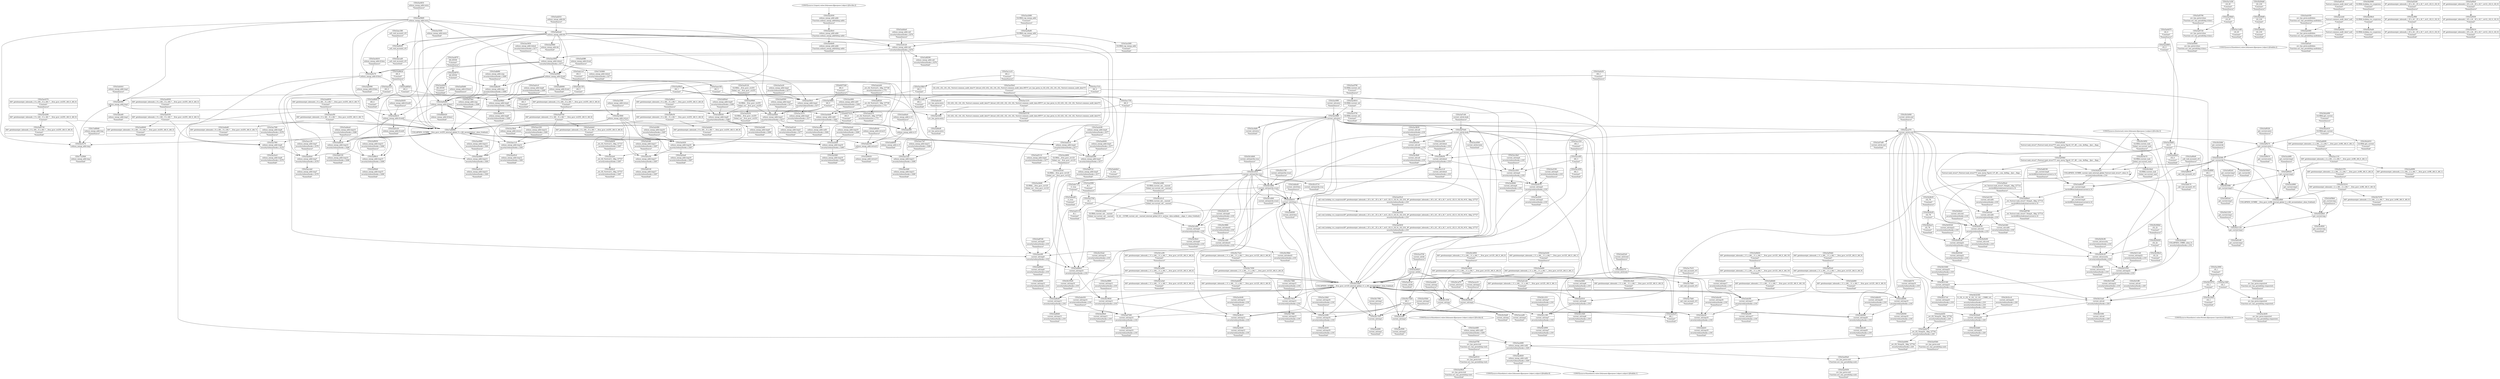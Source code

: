 digraph {
	CE0x5afea60 [shape=record,shape=Mrecord,label="{CE0x5afea60|selinux_mmap_addr:tmp1|*SummSink*}"]
	"CONST[source:0(mediator),value:2(dynamic)][purpose:{object}][SnkIdx:2]"
	CE0x5b32db0 [shape=record,shape=Mrecord,label="{CE0x5b32db0|current_sid:tmp24|security/selinux/hooks.c,220|*SummSink*}"]
	CE0x5ac55f0 [shape=record,shape=Mrecord,label="{CE0x5ac55f0|selinux_mmap_addr:return|*SummSource*}"]
	CE0x5afaa90 [shape=record,shape=Mrecord,label="{CE0x5afaa90|current_sid:tmp17|security/selinux/hooks.c,218|*SummSink*}"]
	CE0x5afc330 [shape=record,shape=Mrecord,label="{CE0x5afc330|current_sid:call4|security/selinux/hooks.c,218|*SummSource*}"]
	CE0x5b2e810 [shape=record,shape=Mrecord,label="{CE0x5b2e810|GLOBAL:get_current|*Constant*|*SummSink*}"]
	CE0x5af6630 [shape=record,shape=Mrecord,label="{CE0x5af6630|_call_void_mcount()_#3}"]
	CE0x5ae5280 [shape=record,shape=Mrecord,label="{CE0x5ae5280|avc_has_perm:entry}"]
	CE0x5ac2b50 [shape=record,shape=Mrecord,label="{CE0x5ac2b50|avc_has_perm:requested|Function::avc_has_perm&Arg::requested::|*SummSink*}"]
	CE0x5b20dd0 [shape=record,shape=Mrecord,label="{CE0x5b20dd0|i32_218|*Constant*|*SummSource*}"]
	CE0x5ac2cb0 [shape=record,shape=Mrecord,label="{CE0x5ac2cb0|%struct.common_audit_data*_null|*Constant*}"]
	CE0x5b2fac0 [shape=record,shape=Mrecord,label="{CE0x5b2fac0|i32_78|*Constant*|*SummSink*}"]
	CE0x5ae2680 [shape=record,shape=Mrecord,label="{CE0x5ae2680|GLOBAL:cap_mmap_addr|*Constant*|*SummSource*}"]
	CE0x5ac1a10 [shape=record,shape=Mrecord,label="{CE0x5ac1a10|i64_2|*Constant*|*SummSource*}"]
	CE0x5ae6930 [shape=record,shape=Mrecord,label="{CE0x5ae6930|i64*_getelementptr_inbounds_(_9_x_i64_,_9_x_i64_*___llvm_gcov_ctr255,_i64_0,_i64_3)|*Constant*|*SummSource*}"]
	CE0x5af5720 [shape=record,shape=Mrecord,label="{CE0x5af5720|avc_has_perm:tclass|Function::avc_has_perm&Arg::tclass::}"]
	CE0x5afb440 [shape=record,shape=Mrecord,label="{CE0x5afb440|i64*_getelementptr_inbounds_(_11_x_i64_,_11_x_i64_*___llvm_gcov_ctr125,_i64_0,_i64_10)|*Constant*}"]
	CE0x5ad6fd0 [shape=record,shape=Mrecord,label="{CE0x5ad6fd0|current_sid:tmp13|security/selinux/hooks.c,218|*SummSink*}"]
	"CONST[source:0(mediator),value:0(static)][purpose:{operation}][SnkIdx:3]"
	CE0x5aecad0 [shape=record,shape=Mrecord,label="{CE0x5aecad0|_call_void_mcount()_#3|*SummSink*}"]
	CE0x5ae40e0 [shape=record,shape=Mrecord,label="{CE0x5ae40e0|selinux_mmap_addr:tmp7|security/selinux/hooks.c,3278}"]
	CE0x5b31340 [shape=record,shape=Mrecord,label="{CE0x5b31340|current_sid:tmp23|security/selinux/hooks.c,218}"]
	CE0x5afb940 [shape=record,shape=Mrecord,label="{CE0x5afb940|current_sid:tmp19|security/selinux/hooks.c,218|*SummSink*}"]
	CE0x5afc4b0 [shape=record,shape=Mrecord,label="{CE0x5afc4b0|current_sid:call4|security/selinux/hooks.c,218|*SummSink*}"]
	CE0x5addaf0 [shape=record,shape=Mrecord,label="{CE0x5addaf0|i64*_getelementptr_inbounds_(_9_x_i64_,_9_x_i64_*___llvm_gcov_ctr255,_i64_0,_i64_7)|*Constant*|*SummSink*}"]
	CE0x5ace1c0 [shape=record,shape=Mrecord,label="{CE0x5ace1c0|current_sid:tobool|security/selinux/hooks.c,218|*SummSink*}"]
	CE0x5b2fa50 [shape=record,shape=Mrecord,label="{CE0x5b2fa50|i32_78|*Constant*}"]
	CE0x5ae5150 [shape=record,shape=Mrecord,label="{CE0x5ae5150|i32_(i32,_i32,_i16,_i32,_%struct.common_audit_data*)*_bitcast_(i32_(i32,_i32,_i16,_i32,_%struct.common_audit_data.495*)*_avc_has_perm_to_i32_(i32,_i32,_i16,_i32,_%struct.common_audit_data*)*)|*Constant*|*SummSink*}"]
	CE0x5ad74b0 [shape=record,shape=Mrecord,label="{CE0x5ad74b0|selinux_mmap_addr:cmp|security/selinux/hooks.c,3280|*SummSink*}"]
	CE0x5aefa50 [shape=record,shape=Mrecord,label="{CE0x5aefa50|i64_1|*Constant*|*SummSource*}"]
	CE0x5aecc30 [shape=record,shape=Mrecord,label="{CE0x5aecc30|selinux_mmap_addr:tmp7|security/selinux/hooks.c,3278|*SummSource*}"]
	CE0x5afb820 [shape=record,shape=Mrecord,label="{CE0x5afb820|i64*_getelementptr_inbounds_(_11_x_i64_,_11_x_i64_*___llvm_gcov_ctr125,_i64_0,_i64_10)|*Constant*|*SummSource*}"]
	CE0x5af0030 [shape=record,shape=Mrecord,label="{CE0x5af0030|selinux_mmap_addr:tmp9|security/selinux/hooks.c,3280}"]
	CE0x5ac95f0 [shape=record,shape=Mrecord,label="{CE0x5ac95f0|current_sid:tmp3|*SummSink*}"]
	CE0x5adecb0 [shape=record,shape=Mrecord,label="{CE0x5adecb0|avc_has_perm:entry|*SummSource*}"]
	CE0x5aec7a0 [shape=record,shape=Mrecord,label="{CE0x5aec7a0|selinux_mmap_addr:tmp11|security/selinux/hooks.c,3280|*SummSource*}"]
	CE0x5ae6b00 [shape=record,shape=Mrecord,label="{CE0x5ae6b00|selinux_mmap_addr:addr|Function::selinux_mmap_addr&Arg::addr::|*SummSink*}"]
	CE0x5ae2800 [shape=record,shape=Mrecord,label="{CE0x5ae2800|i32_0|*Constant*}"]
	CE0x5b32590 [shape=record,shape=Mrecord,label="{CE0x5b32590|get_current:bb}"]
	CE0x5b1c9a0 [shape=record,shape=Mrecord,label="{CE0x5b1c9a0|COLLAPSED:_GCMRE___llvm_gcov_ctr125_internal_global_11_x_i64_zeroinitializer:_elem_0:default:}"]
	CE0x5adc930 [shape=record,shape=Mrecord,label="{CE0x5adc930|avc_has_perm:auditdata|Function::avc_has_perm&Arg::auditdata::|*SummSource*}"]
	CE0x5aca370 [shape=record,shape=Mrecord,label="{CE0x5aca370|current_sid:do.end}"]
	CE0x5ad86f0 [shape=record,shape=Mrecord,label="{CE0x5ad86f0|i64_4|*Constant*|*SummSink*}"]
	CE0x5ae6d70 [shape=record,shape=Mrecord,label="{CE0x5ae6d70|i32_0|*Constant*|*SummSource*}"]
	CE0x5add4a0 [shape=record,shape=Mrecord,label="{CE0x5add4a0|selinux_mmap_addr:rc.0|*SummSource*}"]
	CE0x5af9d20 [shape=record,shape=Mrecord,label="{CE0x5af9d20|selinux_mmap_addr:retval.0|*SummSink*}"]
	CE0x5af62e0 [shape=record,shape=Mrecord,label="{CE0x5af62e0|get_current:tmp3|*SummSource*}"]
	CE0x5b209f0 [shape=record,shape=Mrecord,label="{CE0x5b209f0|GLOBAL:lockdep_rcu_suspicious|*Constant*|*SummSource*}"]
	CE0x5af59b0 [shape=record,shape=Mrecord,label="{CE0x5af59b0|%struct.task_struct*_(%struct.task_struct**)*_asm_movq_%gs:$_1:P_,$0_,_r,im,_dirflag_,_fpsr_,_flags_}"]
	CE0x5b1e7d0 [shape=record,shape=Mrecord,label="{CE0x5b1e7d0|current_sid:land.lhs.true2|*SummSource*}"]
	CE0x5af5800 [shape=record,shape=Mrecord,label="{CE0x5af5800|avc_has_perm:tclass|Function::avc_has_perm&Arg::tclass::|*SummSink*}"]
	CE0x5acf460 [shape=record,shape=Mrecord,label="{CE0x5acf460|current_sid:tmp6|security/selinux/hooks.c,218|*SummSource*}"]
	CE0x5ad3990 [shape=record,shape=Mrecord,label="{CE0x5ad3990|selinux_mmap_addr:if.then|*SummSink*}"]
	CE0x5ac4750 [shape=record,shape=Mrecord,label="{CE0x5ac4750|GLOBAL:current_sid|*Constant*|*SummSink*}"]
	CE0x5ae0510 [shape=record,shape=Mrecord,label="{CE0x5ae0510|avc_has_perm:tsid|Function::avc_has_perm&Arg::tsid::}"]
	CE0x5af63e0 [shape=record,shape=Mrecord,label="{CE0x5af63e0|get_current:tmp3|*SummSink*}"]
	CE0x5ad8300 [shape=record,shape=Mrecord,label="{CE0x5ad8300|i64_5|*Constant*|*SummSink*}"]
	CE0x5af7c60 [shape=record,shape=Mrecord,label="{CE0x5af7c60|current_sid:do.body|*SummSource*}"]
	CE0x5ac6c70 [shape=record,shape=Mrecord,label="{CE0x5ac6c70|selinux_mmap_addr:if.then}"]
	CE0x5b30c20 [shape=record,shape=Mrecord,label="{CE0x5b30c20|current_sid:security|security/selinux/hooks.c,218}"]
	CE0x5af94a0 [shape=record,shape=Mrecord,label="{CE0x5af94a0|_ret_%struct.task_struct*_%tmp4,_!dbg_!27714|./arch/x86/include/asm/current.h,14|*SummSource*}"]
	CE0x5b20130 [shape=record,shape=Mrecord,label="{CE0x5b20130|current_sid:tmp8|security/selinux/hooks.c,218|*SummSource*}"]
	CE0x5b17450 [shape=record,shape=Mrecord,label="{CE0x5b17450|i64*_getelementptr_inbounds_(_11_x_i64_,_11_x_i64_*___llvm_gcov_ctr125,_i64_0,_i64_8)|*Constant*}"]
	CE0x5aca4f0 [shape=record,shape=Mrecord,label="{CE0x5aca4f0|selinux_mmap_addr:call3|security/selinux/hooks.c,3282|*SummSink*}"]
	CE0x5ac1210 [shape=record,shape=Mrecord,label="{CE0x5ac1210|i32_(i32,_i32,_i16,_i32,_%struct.common_audit_data*)*_bitcast_(i32_(i32,_i32,_i16,_i32,_%struct.common_audit_data.495*)*_avc_has_perm_to_i32_(i32,_i32,_i16,_i32,_%struct.common_audit_data*)*)|*Constant*}"]
	CE0x5acc520 [shape=record,shape=Mrecord,label="{CE0x5acc520|i64_3|*Constant*|*SummSource*}"]
	CE0x5aed790 [shape=record,shape=Mrecord,label="{CE0x5aed790|GLOBAL:current_sid|*Constant*|*SummSource*}"]
	CE0x5ae4880 [shape=record,shape=Mrecord,label="{CE0x5ae4880|selinux_mmap_addr:tmp13|security/selinux/hooks.c,3281}"]
	CE0x5ae4b10 [shape=record,shape=Mrecord,label="{CE0x5ae4b10|selinux_mmap_addr:if.end4}"]
	CE0x5b20700 [shape=record,shape=Mrecord,label="{CE0x5b20700|i8*_getelementptr_inbounds_(_25_x_i8_,_25_x_i8_*_.str3,_i32_0,_i32_0)|*Constant*|*SummSink*}"]
	CE0x5ac1e60 [shape=record,shape=Mrecord,label="{CE0x5ac1e60|i16_45|*Constant*|*SummSink*}"]
	CE0x5ad6f60 [shape=record,shape=Mrecord,label="{CE0x5ad6f60|current_sid:tmp13|security/selinux/hooks.c,218|*SummSource*}"]
	CE0x5ac6f10 [shape=record,shape=Mrecord,label="{CE0x5ac6f10|selinux_mmap_addr:entry|*SummSource*}"]
	CE0x5b2fc50 [shape=record,shape=Mrecord,label="{CE0x5b2fc50|current_sid:cred|security/selinux/hooks.c,218}"]
	CE0x5afa660 [shape=record,shape=Mrecord,label="{CE0x5afa660|i64*_getelementptr_inbounds_(_11_x_i64_,_11_x_i64_*___llvm_gcov_ctr125,_i64_0,_i64_9)|*Constant*|*SummSink*}"]
	CE0x5afd450 [shape=record,shape=Mrecord,label="{CE0x5afd450|_ret_i32_%retval.0,_!dbg_!27727|security/selinux/hooks.c,3287|*SummSource*}"]
	CE0x5b30d00 [shape=record,shape=Mrecord,label="{CE0x5b30d00|current_sid:security|security/selinux/hooks.c,218|*SummSink*}"]
	CE0x5b1ff70 [shape=record,shape=Mrecord,label="{CE0x5b1ff70|0:_i8,_:_GCMR_current_sid.__warned_internal_global_i8_0,_section_.data.unlikely_,_align_1:_elem_0:default:}"]
	CE0x5ac2900 [shape=record,shape=Mrecord,label="{CE0x5ac2900|i32_1|*Constant*|*SummSource*}"]
	CE0x5b2e410 [shape=record,shape=Mrecord,label="{CE0x5b2e410|GLOBAL:get_current|*Constant*}"]
	CE0x5ae3950 [shape=record,shape=Mrecord,label="{CE0x5ae3950|selinux_mmap_addr:tobool|security/selinux/hooks.c,3277}"]
	CE0x5ade710 [shape=record,shape=Mrecord,label="{CE0x5ade710|i1_true|*Constant*}"]
	CE0x5ac5840 [shape=record,shape=Mrecord,label="{CE0x5ac5840|selinux_mmap_addr:return}"]
	CE0x5b317e0 [shape=record,shape=Mrecord,label="{CE0x5b317e0|current_sid:tmp23|security/selinux/hooks.c,218|*SummSink*}"]
	CE0x5ae3650 [shape=record,shape=Mrecord,label="{CE0x5ae3650|selinux_mmap_addr:tobool|security/selinux/hooks.c,3277|*SummSource*}"]
	CE0x5acc110 [shape=record,shape=Mrecord,label="{CE0x5acc110|i64*_getelementptr_inbounds_(_2_x_i64_,_2_x_i64_*___llvm_gcov_ctr98,_i64_0,_i64_1)|*Constant*}"]
	CE0x5ae5a30 [shape=record,shape=Mrecord,label="{CE0x5ae5a30|selinux_mmap_addr:tmp2|security/selinux/hooks.c,3277|*SummSource*}"]
	CE0x5acb960 [shape=record,shape=Mrecord,label="{CE0x5acb960|get_current:tmp2|*SummSink*}"]
	CE0x5aebde0 [shape=record,shape=Mrecord,label="{CE0x5aebde0|i64*_getelementptr_inbounds_(_9_x_i64_,_9_x_i64_*___llvm_gcov_ctr255,_i64_0,_i64_6)|*Constant*|*SummSink*}"]
	CE0x5adc1c0 [shape=record,shape=Mrecord,label="{CE0x5adc1c0|i64_5|*Constant*|*SummSource*}"]
	CE0x5b30540 [shape=record,shape=Mrecord,label="{CE0x5b30540|current_sid:tmp21|security/selinux/hooks.c,218|*SummSink*}"]
	CE0x5b1d640 [shape=record,shape=Mrecord,label="{CE0x5b1d640|current_sid:land.lhs.true|*SummSource*}"]
	CE0x5af5b80 [shape=record,shape=Mrecord,label="{CE0x5af5b80|%struct.task_struct*_(%struct.task_struct**)*_asm_movq_%gs:$_1:P_,$0_,_r,im,_dirflag_,_fpsr_,_flags_|*SummSink*}"]
	CE0x5b30320 [shape=record,shape=Mrecord,label="{CE0x5b30320|current_sid:tmp21|security/selinux/hooks.c,218|*SummSource*}"]
	CE0x5ad8620 [shape=record,shape=Mrecord,label="{CE0x5ad8620|i64_4|*Constant*|*SummSource*}"]
	CE0x5ae28c0 [shape=record,shape=Mrecord,label="{CE0x5ae28c0|selinux_mmap_addr:addr|Function::selinux_mmap_addr&Arg::addr::}"]
	CE0x5ae2a60 [shape=record,shape=Mrecord,label="{CE0x5ae2a60|selinux_mmap_addr:tmp9|security/selinux/hooks.c,3280|*SummSink*}"]
	CE0x5ac1d30 [shape=record,shape=Mrecord,label="{CE0x5ac1d30|i16_45|*Constant*|*SummSource*}"]
	CE0x5afe900 [shape=record,shape=Mrecord,label="{CE0x5afe900|selinux_mmap_addr:tmp1}"]
	CE0x5ae90b0 [shape=record,shape=Mrecord,label="{CE0x5ae90b0|GLOBAL:__llvm_gcov_ctr255|Global_var:__llvm_gcov_ctr255}"]
	CE0x5b30450 [shape=record,shape=Mrecord,label="{CE0x5b30450|i32_22|*Constant*}"]
	CE0x5ad07d0 [shape=record,shape=Mrecord,label="{CE0x5ad07d0|current_sid:tmp9|security/selinux/hooks.c,218|*SummSource*}"]
	CE0x5ae6560 [shape=record,shape=Mrecord,label="{CE0x5ae6560|selinux_mmap_addr:tmp3|security/selinux/hooks.c,3277|*SummSource*}"]
	CE0x5aeb450 [shape=record,shape=Mrecord,label="{CE0x5aeb450|_ret_i32_%tmp24,_!dbg_!27742|security/selinux/hooks.c,220|*SummSource*}"]
	CE0x5afded0 [shape=record,shape=Mrecord,label="{CE0x5afded0|current_sid:if.then|*SummSource*}"]
	CE0x5ae9250 [shape=record,shape=Mrecord,label="{CE0x5ae9250|GLOBAL:__llvm_gcov_ctr255|Global_var:__llvm_gcov_ctr255|*SummSink*}"]
	CE0x5aedc10 [shape=record,shape=Mrecord,label="{CE0x5aedc10|selinux_mmap_addr:tmp4|security/selinux/hooks.c,3277}"]
	CE0x5aed070 [shape=record,shape=Mrecord,label="{CE0x5aed070|i64_65536|*Constant*|*SummSource*}"]
	CE0x5afce50 [shape=record,shape=Mrecord,label="{CE0x5afce50|selinux_mmap_addr:tmp17|security/selinux/hooks.c,3287}"]
	CE0x5b32300 [shape=record,shape=Mrecord,label="{CE0x5b32300|0:_i32,_4:_i32,_8:_i32,_12:_i32,_:_CMRE_4,8_|*MultipleSource*|security/selinux/hooks.c,218|security/selinux/hooks.c,218|security/selinux/hooks.c,220}"]
	CE0x5b1ef60 [shape=record,shape=Mrecord,label="{CE0x5b1ef60|current_sid:tmp8|security/selinux/hooks.c,218}"]
	CE0x5ad4da0 [shape=record,shape=Mrecord,label="{CE0x5ad4da0|selinux_mmap_addr:call|security/selinux/hooks.c,3276|*SummSource*}"]
	CE0x5ac29e0 [shape=record,shape=Mrecord,label="{CE0x5ac29e0|i32_1|*Constant*|*SummSink*}"]
	CE0x5ae8a80 [shape=record,shape=Mrecord,label="{CE0x5ae8a80|GLOBAL:cap_mmap_addr|*Constant*}"]
	CE0x5ad1b50 [shape=record,shape=Mrecord,label="{CE0x5ad1b50|i64*_getelementptr_inbounds_(_11_x_i64_,_11_x_i64_*___llvm_gcov_ctr125,_i64_0,_i64_1)|*Constant*|*SummSource*}"]
	CE0x5adcb00 [shape=record,shape=Mrecord,label="{CE0x5adcb00|_ret_i32_%retval.0,_!dbg_!27728|security/selinux/avc.c,775|*SummSource*}"]
	CE0x5ad5ff0 [shape=record,shape=Mrecord,label="{CE0x5ad5ff0|selinux_mmap_addr:if.end|*SummSource*}"]
	CE0x5ae64b0 [shape=record,shape=Mrecord,label="{CE0x5ae64b0|selinux_mmap_addr:tmp3|security/selinux/hooks.c,3277}"]
	CE0x5ae00a0 [shape=record,shape=Mrecord,label="{CE0x5ae00a0|avc_has_perm:ssid|Function::avc_has_perm&Arg::ssid::}"]
	CE0x5ae4dd0 [shape=record,shape=Mrecord,label="{CE0x5ae4dd0|selinux_mmap_addr:call3|security/selinux/hooks.c,3282}"]
	CE0x5afd140 [shape=record,shape=Mrecord,label="{CE0x5afd140|selinux_mmap_addr:tmp17|security/selinux/hooks.c,3287|*SummSink*}"]
	"CONST[source:0(mediator),value:2(dynamic)][purpose:{object,subject}][SrcIdx:4]"
	CE0x5ade390 [shape=record,shape=Mrecord,label="{CE0x5ade390|selinux_mmap_addr:retval.0}"]
	CE0x5b1e680 [shape=record,shape=Mrecord,label="{CE0x5b1e680|current_sid:land.lhs.true2}"]
	CE0x5ad6ef0 [shape=record,shape=Mrecord,label="{CE0x5ad6ef0|current_sid:tmp13|security/selinux/hooks.c,218}"]
	CE0x5ac5c70 [shape=record,shape=Mrecord,label="{CE0x5ac5c70|selinux_mmap_addr:tmp}"]
	CE0x5b1d090 [shape=record,shape=Mrecord,label="{CE0x5b1d090|current_sid:tmp7|security/selinux/hooks.c,218|*SummSink*}"]
	CE0x5ad2f10 [shape=record,shape=Mrecord,label="{CE0x5ad2f10|selinux_mmap_addr:bb|*SummSource*}"]
	CE0x7183f60 [shape=record,shape=Mrecord,label="{CE0x7183f60|selinux_mmap_addr:tobool|security/selinux/hooks.c,3277|*SummSink*}"]
	CE0x5af5010 [shape=record,shape=Mrecord,label="{CE0x5af5010|i8*_getelementptr_inbounds_(_45_x_i8_,_45_x_i8_*_.str12,_i32_0,_i32_0)|*Constant*|*SummSink*}"]
	CE0x5b30ab0 [shape=record,shape=Mrecord,label="{CE0x5b30ab0|COLLAPSED:_CMRE:_elem_0::|security/selinux/hooks.c,218}"]
	CE0x5ad5c80 [shape=record,shape=Mrecord,label="{CE0x5ad5c80|get_current:tmp1|*SummSink*}"]
	CE0x5aec230 [shape=record,shape=Mrecord,label="{CE0x5aec230|selinux_mmap_addr:tmp12|security/selinux/hooks.c,3281|*SummSource*}"]
	CE0x5b17810 [shape=record,shape=Mrecord,label="{CE0x5b17810|current_sid:tmp15|security/selinux/hooks.c,218}"]
	CE0x5ad4f90 [shape=record,shape=Mrecord,label="{CE0x5ad4f90|i64*_getelementptr_inbounds_(_2_x_i64_,_2_x_i64_*___llvm_gcov_ctr98,_i64_0,_i64_1)|*Constant*|*SummSink*}"]
	CE0x5af7b40 [shape=record,shape=Mrecord,label="{CE0x5af7b40|current_sid:do.body}"]
	CE0x5ad08a0 [shape=record,shape=Mrecord,label="{CE0x5ad08a0|current_sid:tmp9|security/selinux/hooks.c,218|*SummSink*}"]
	CE0x5b37d70 [shape=record,shape=Mrecord,label="{CE0x5b37d70|i64*_getelementptr_inbounds_(_2_x_i64_,_2_x_i64_*___llvm_gcov_ctr98,_i64_0,_i64_0)|*Constant*|*SummSink*}"]
	CE0x5ad6190 [shape=record,shape=Mrecord,label="{CE0x5ad6190|get_current:tmp4|./arch/x86/include/asm/current.h,14|*SummSource*}"]
	CE0x5adfd30 [shape=record,shape=Mrecord,label="{CE0x5adfd30|get_current:tmp4|./arch/x86/include/asm/current.h,14}"]
	CE0x5adea60 [shape=record,shape=Mrecord,label="{CE0x5adea60|i1_true|*Constant*|*SummSink*}"]
	CE0x5aed0e0 [shape=record,shape=Mrecord,label="{CE0x5aed0e0|i64_65536|*Constant*|*SummSink*}"]
	CE0x5b21250 [shape=record,shape=Mrecord,label="{CE0x5b21250|get_current:tmp1|*SummSource*}"]
	CE0x5ae7fd0 [shape=record,shape=Mrecord,label="{CE0x5ae7fd0|selinux_mmap_addr:tmp6|security/selinux/hooks.c,3278|*SummSource*}"]
	CE0x5addea0 [shape=record,shape=Mrecord,label="{CE0x5addea0|selinux_mmap_addr:tmp14|security/selinux/hooks.c,3286|*SummSource*}"]
	CE0x5ad2ea0 [shape=record,shape=Mrecord,label="{CE0x5ad2ea0|selinux_mmap_addr:bb}"]
	CE0x5ad06e0 [shape=record,shape=Mrecord,label="{CE0x5ad06e0|current_sid:tmp10|security/selinux/hooks.c,218}"]
	CE0x5b31050 [shape=record,shape=Mrecord,label="{CE0x5b31050|current_sid:tmp22|security/selinux/hooks.c,218}"]
	CE0x5ac8f20 [shape=record,shape=Mrecord,label="{CE0x5ac8f20|get_current:tmp|*SummSink*}"]
	CE0x5adc150 [shape=record,shape=Mrecord,label="{CE0x5adc150|i64_5|*Constant*}"]
	CE0x5aeca40 [shape=record,shape=Mrecord,label="{CE0x5aeca40|i64*_getelementptr_inbounds_(_9_x_i64_,_9_x_i64_*___llvm_gcov_ctr255,_i64_0,_i64_6)|*Constant*|*SummSource*}"]
	CE0x6457240 [shape=record,shape=Mrecord,label="{CE0x6457240|i64_0|*Constant*|*SummSource*}"]
	CE0x5af4fa0 [shape=record,shape=Mrecord,label="{CE0x5af4fa0|i8*_getelementptr_inbounds_(_45_x_i8_,_45_x_i8_*_.str12,_i32_0,_i32_0)|*Constant*|*SummSource*}"]
	CE0x5b178f0 [shape=record,shape=Mrecord,label="{CE0x5b178f0|current_sid:tmp15|security/selinux/hooks.c,218|*SummSink*}"]
	CE0x5b17880 [shape=record,shape=Mrecord,label="{CE0x5b17880|current_sid:tmp15|security/selinux/hooks.c,218|*SummSource*}"]
	CE0x5b31440 [shape=record,shape=Mrecord,label="{CE0x5b31440|current_sid:tmp22|security/selinux/hooks.c,218|*SummSink*}"]
	CE0x5ae2fd0 [shape=record,shape=Mrecord,label="{CE0x5ae2fd0|selinux_mmap_addr:tmp10|security/selinux/hooks.c,3280|*SummSink*}"]
	CE0x53c6120 [shape=record,shape=Mrecord,label="{CE0x53c6120|selinux_mmap_addr:call|security/selinux/hooks.c,3276}"]
	CE0x5acb6d0 [shape=record,shape=Mrecord,label="{CE0x5acb6d0|GLOBAL:__llvm_gcov_ctr125|Global_var:__llvm_gcov_ctr125|*SummSink*}"]
	CE0x5aec380 [shape=record,shape=Mrecord,label="{CE0x5aec380|_call_void_mcount()_#3|*SummSource*}"]
	CE0x5ac8370 [shape=record,shape=Mrecord,label="{CE0x5ac8370|current_sid:tmp5|security/selinux/hooks.c,218}"]
	CE0x5ac2760 [shape=record,shape=Mrecord,label="{CE0x5ac2760|i8_1|*Constant*}"]
	CE0x5adfc70 [shape=record,shape=Mrecord,label="{CE0x5adfc70|_call_void_mcount()_#3|*SummSink*}"]
	CE0x5afa5f0 [shape=record,shape=Mrecord,label="{CE0x5afa5f0|current_sid:tmp17|security/selinux/hooks.c,218}"]
	CE0x5b1f6c0 [shape=record,shape=Mrecord,label="{CE0x5b1f6c0|current_sid:tmp8|security/selinux/hooks.c,218|*SummSink*}"]
	CE0x5b32cc0 [shape=record,shape=Mrecord,label="{CE0x5b32cc0|current_sid:tmp24|security/selinux/hooks.c,220|*SummSource*}"]
	CE0x5add930 [shape=record,shape=Mrecord,label="{CE0x5add930|i64*_getelementptr_inbounds_(_9_x_i64_,_9_x_i64_*___llvm_gcov_ctr255,_i64_0,_i64_7)|*Constant*|*SummSource*}"]
	CE0x5af6d50 [shape=record,shape=Mrecord,label="{CE0x5af6d50|current_sid:tobool|security/selinux/hooks.c,218}"]
	CE0x5aee160 [shape=record,shape=Mrecord,label="{CE0x5aee160|i64_5|*Constant*}"]
	CE0x5afdd10 [shape=record,shape=Mrecord,label="{CE0x5afdd10|current_sid:if.then}"]
	CE0x5afcde0 [shape=record,shape=Mrecord,label="{CE0x5afcde0|_ret_i32_%retval.0,_!dbg_!27727|security/selinux/hooks.c,3287}"]
	CE0x5ad2f80 [shape=record,shape=Mrecord,label="{CE0x5ad2f80|i8_1|*Constant*|*SummSource*}"]
	CE0x5afb8d0 [shape=record,shape=Mrecord,label="{CE0x5afb8d0|i64*_getelementptr_inbounds_(_11_x_i64_,_11_x_i64_*___llvm_gcov_ctr125,_i64_0,_i64_10)|*Constant*|*SummSink*}"]
	CE0x5ac5500 [shape=record,shape=Mrecord,label="{CE0x5ac5500|selinux_mmap_addr:entry|*SummSink*}"]
	CE0x5b31ff0 [shape=record,shape=Mrecord,label="{CE0x5b31ff0|current_sid:sid|security/selinux/hooks.c,220|*SummSource*}"]
	CE0x5ac1a80 [shape=record,shape=Mrecord,label="{CE0x5ac1a80|i64_2|*Constant*|*SummSink*}"]
	CE0x5ae4810 [shape=record,shape=Mrecord,label="{CE0x5ae4810|GLOBAL:current_sid|*Constant*}"]
	CE0x5ac4bf0 [shape=record,shape=Mrecord,label="{CE0x5ac4bf0|current_sid:entry|*SummSink*}"]
	CE0x5aef9e0 [shape=record,shape=Mrecord,label="{CE0x5aef9e0|i64_1|*Constant*}"]
	CE0x5ac49f0 [shape=record,shape=Mrecord,label="{CE0x5ac49f0|current_sid:entry|*SummSource*}"]
	CE0x5afe9c0 [shape=record,shape=Mrecord,label="{CE0x5afe9c0|selinux_mmap_addr:tmp1|*SummSource*}"]
	"CONST[source:0(mediator),value:2(dynamic)][purpose:{object,subject}][SnkIdx:0]"
	CE0x5b2fdc0 [shape=record,shape=Mrecord,label="{CE0x5b2fdc0|current_sid:cred|security/selinux/hooks.c,218|*SummSource*}"]
	CE0x5af96e0 [shape=record,shape=Mrecord,label="{CE0x5af96e0|_ret_%struct.task_struct*_%tmp4,_!dbg_!27714|./arch/x86/include/asm/current.h,14}"]
	CE0x5adf250 [shape=record,shape=Mrecord,label="{CE0x5adf250|%struct.common_audit_data*_null|*Constant*|*SummSink*}"]
	CE0x5b30c90 [shape=record,shape=Mrecord,label="{CE0x5b30c90|current_sid:security|security/selinux/hooks.c,218|*SummSource*}"]
	CE0x5b1c180 [shape=record,shape=Mrecord,label="{CE0x5b1c180|current_sid:tmp7|security/selinux/hooks.c,218}"]
	CE0x5aeb900 [shape=record,shape=Mrecord,label="{CE0x5aeb900|_ret_i32_%tmp24,_!dbg_!27742|security/selinux/hooks.c,220|*SummSink*}"]
	CE0x5b1c930 [shape=record,shape=Mrecord,label="{CE0x5b1c930|current_sid:tmp}"]
	CE0x5b31970 [shape=record,shape=Mrecord,label="{CE0x5b31970|i32_1|*Constant*}"]
	CE0x5ae4070 [shape=record,shape=Mrecord,label="{CE0x5ae4070|i64_65536|*Constant*}"]
	CE0x5afaa20 [shape=record,shape=Mrecord,label="{CE0x5afaa20|current_sid:tmp17|security/selinux/hooks.c,218|*SummSource*}"]
	CE0x5af9050 [shape=record,shape=Mrecord,label="{CE0x5af9050|selinux_mmap_addr:tmp15|security/selinux/hooks.c,3286|*SummSource*}"]
	CE0x5af9270 [shape=record,shape=Mrecord,label="{CE0x5af9270|get_current:entry}"]
	CE0x5aecda0 [shape=record,shape=Mrecord,label="{CE0x5aecda0|selinux_mmap_addr:tmp7|security/selinux/hooks.c,3278|*SummSink*}"]
	CE0x5af5d30 [shape=record,shape=Mrecord,label="{CE0x5af5d30|current_sid:call|security/selinux/hooks.c,218}"]
	CE0x5aefb30 [shape=record,shape=Mrecord,label="{CE0x5aefb30|_call_void_mcount()_#3}"]
	CE0x5b1c6e0 [shape=record,shape=Mrecord,label="{CE0x5b1c6e0|i64*_getelementptr_inbounds_(_11_x_i64_,_11_x_i64_*___llvm_gcov_ctr125,_i64_0,_i64_0)|*Constant*|*SummSink*}"]
	CE0x5ad4640 [shape=record,shape=Mrecord,label="{CE0x5ad4640|i64*_getelementptr_inbounds_(_9_x_i64_,_9_x_i64_*___llvm_gcov_ctr255,_i64_0,_i64_3)|*Constant*|*SummSink*}"]
	CE0x5ade120 [shape=record,shape=Mrecord,label="{CE0x5ade120|selinux_mmap_addr:tmp14|security/selinux/hooks.c,3286|*SummSink*}"]
	CE0x5ac7b10 [shape=record,shape=Mrecord,label="{CE0x5ac7b10|_call_void_mcount()_#3|*SummSource*}"]
	CE0x5adf1e0 [shape=record,shape=Mrecord,label="{CE0x5adf1e0|%struct.common_audit_data*_null|*Constant*|*SummSource*}"]
	CE0x5b301a0 [shape=record,shape=Mrecord,label="{CE0x5b301a0|current_sid:tmp21|security/selinux/hooks.c,218}"]
	CE0x5aee3c0 [shape=record,shape=Mrecord,label="{CE0x5aee3c0|i64_4|*Constant*}"]
	CE0x5af58b0 [shape=record,shape=Mrecord,label="{CE0x5af58b0|get_current:tmp|*SummSource*}"]
	CE0x5b1e200 [shape=record,shape=Mrecord,label="{CE0x5b1e200|GLOBAL:current_sid.__warned|Global_var:current_sid.__warned|*SummSink*}"]
	CE0x5acc730 [shape=record,shape=Mrecord,label="{CE0x5acc730|i64_0|*Constant*}"]
	CE0x5ae97b0 [shape=record,shape=Mrecord,label="{CE0x5ae97b0|i64*_getelementptr_inbounds_(_9_x_i64_,_9_x_i64_*___llvm_gcov_ctr255,_i64_0,_i64_6)|*Constant*}"]
	CE0x5ae67c0 [shape=record,shape=Mrecord,label="{CE0x5ae67c0|selinux_mmap_addr:tmp5|security/selinux/hooks.c,3277|*SummSink*}"]
	CE0x5b31f00 [shape=record,shape=Mrecord,label="{CE0x5b31f00|current_sid:sid|security/selinux/hooks.c,220|*SummSink*}"]
	CE0x5ac6d10 [shape=record,shape=Mrecord,label="{CE0x5ac6d10|selinux_mmap_addr:if.then|*SummSource*}"]
	CE0x5ac89e0 [shape=record,shape=Mrecord,label="{CE0x5ac89e0|current_sid:tmp11|security/selinux/hooks.c,218|*SummSink*}"]
	CE0x5b2e690 [shape=record,shape=Mrecord,label="{CE0x5b2e690|GLOBAL:get_current|*Constant*|*SummSource*}"]
	CE0x5acf190 [shape=record,shape=Mrecord,label="{CE0x5acf190|current_sid:tmp5|security/selinux/hooks.c,218|*SummSource*}"]
	CE0x5b31da0 [shape=record,shape=Mrecord,label="{CE0x5b31da0|current_sid:sid|security/selinux/hooks.c,220}"]
	CE0x5ae59c0 [shape=record,shape=Mrecord,label="{CE0x5ae59c0|selinux_mmap_addr:tmp2|security/selinux/hooks.c,3277}"]
	CE0x5b32bd0 [shape=record,shape=Mrecord,label="{CE0x5b32bd0|current_sid:tmp24|security/selinux/hooks.c,220}"]
	CE0x5ac8f90 [shape=record,shape=Mrecord,label="{CE0x5ac8f90|i64_1|*Constant*}"]
	CE0x5ae4370 [shape=record,shape=Mrecord,label="{CE0x5ae4370|i64*_getelementptr_inbounds_(_9_x_i64_,_9_x_i64_*___llvm_gcov_ctr255,_i64_0,_i64_0)|*Constant*|*SummSource*}"]
	CE0x7a48960 [shape=record,shape=Mrecord,label="{CE0x7a48960|COLLAPSED:_GCMRE___llvm_gcov_ctr255_internal_global_9_x_i64_zeroinitializer:_elem_0:default:}"]
	CE0x5ae03b0 [shape=record,shape=Mrecord,label="{CE0x5ae03b0|avc_has_perm:ssid|Function::avc_has_perm&Arg::ssid::|*SummSource*}"]
	CE0x5ac2630 [shape=record,shape=Mrecord,label="{CE0x5ac2630|current_sid:tmp16|security/selinux/hooks.c,218|*SummSink*}"]
	CE0x5accd40 [shape=record,shape=Mrecord,label="{CE0x5accd40|current_sid:tobool1|security/selinux/hooks.c,218}"]
	CE0x5b211e0 [shape=record,shape=Mrecord,label="{CE0x5b211e0|get_current:tmp1}"]
	CE0x5af8420 [shape=record,shape=Mrecord,label="{CE0x5af8420|get_current:tmp2}"]
	CE0x5ad23e0 [shape=record,shape=Mrecord,label="{CE0x5ad23e0|current_sid:if.end|*SummSource*}"]
	CE0x5acbf40 [shape=record,shape=Mrecord,label="{CE0x5acbf40|current_sid:tmp1|*SummSink*}"]
	CE0x5aefac0 [shape=record,shape=Mrecord,label="{CE0x5aefac0|i64_1|*Constant*|*SummSink*}"]
	CE0x5ae9120 [shape=record,shape=Mrecord,label="{CE0x5ae9120|GLOBAL:__llvm_gcov_ctr255|Global_var:__llvm_gcov_ctr255|*SummSource*}"]
	CE0x5adbf60 [shape=record,shape=Mrecord,label="{CE0x5adbf60|selinux_mmap_addr:cmp|security/selinux/hooks.c,3280|*SummSource*}"]
	CE0x5af00a0 [shape=record,shape=Mrecord,label="{CE0x5af00a0|selinux_mmap_addr:tmp9|security/selinux/hooks.c,3280|*SummSource*}"]
	CE0x5aeb270 [shape=record,shape=Mrecord,label="{CE0x5aeb270|_ret_i32_%tmp24,_!dbg_!27742|security/selinux/hooks.c,220}"]
	CE0x5b1d820 [shape=record,shape=Mrecord,label="{CE0x5b1d820|i64*_getelementptr_inbounds_(_11_x_i64_,_11_x_i64_*___llvm_gcov_ctr125,_i64_0,_i64_0)|*Constant*}"]
	CE0x5af4f30 [shape=record,shape=Mrecord,label="{CE0x5af4f30|i8*_getelementptr_inbounds_(_45_x_i8_,_45_x_i8_*_.str12,_i32_0,_i32_0)|*Constant*}"]
	CE0x5ae50e0 [shape=record,shape=Mrecord,label="{CE0x5ae50e0|i32_(i32,_i32,_i16,_i32,_%struct.common_audit_data*)*_bitcast_(i32_(i32,_i32,_i16,_i32,_%struct.common_audit_data.495*)*_avc_has_perm_to_i32_(i32,_i32,_i16,_i32,_%struct.common_audit_data*)*)|*Constant*|*SummSource*}"]
	CE0x5b308c0 [shape=record,shape=Mrecord,label="{CE0x5b308c0|i32_22|*Constant*|*SummSink*}"]
	CE0x5ae61e0 [shape=record,shape=Mrecord,label="{CE0x5ae61e0|selinux_mmap_addr:tmp3|security/selinux/hooks.c,3277|*SummSink*}"]
	CE0x6457410 [shape=record,shape=Mrecord,label="{CE0x6457410|i64_0|*Constant*|*SummSink*}"]
	CE0x5b330e0 [shape=record,shape=Mrecord,label="{CE0x5b330e0|get_current:bb|*SummSink*}"]
	CE0x77a59b0 [shape=record,shape=Mrecord,label="{CE0x77a59b0|selinux_mmap_addr:tmp|*SummSink*}"]
	CE0x5aedc80 [shape=record,shape=Mrecord,label="{CE0x5aedc80|selinux_mmap_addr:tmp4|security/selinux/hooks.c,3277|*SummSource*}"]
	CE0x5ace8b0 [shape=record,shape=Mrecord,label="{CE0x5ace8b0|COLLAPSED:_GCMRE___llvm_gcov_ctr98_internal_global_2_x_i64_zeroinitializer:_elem_0:default:}"]
	CE0x5b1af70 [shape=record,shape=Mrecord,label="{CE0x5b1af70|current_sid:if.end|*SummSink*}"]
	CE0x5ad8470 [shape=record,shape=Mrecord,label="{CE0x5ad8470|selinux_mmap_addr:tmp8|security/selinux/hooks.c,3280|*SummSink*}"]
	CE0x5ae98b0 [shape=record,shape=Mrecord,label="{CE0x5ae98b0|selinux_mmap_addr:tmp8|security/selinux/hooks.c,3280}"]
	CE0x5af9780 [shape=record,shape=Mrecord,label="{CE0x5af9780|_ret_%struct.task_struct*_%tmp4,_!dbg_!27714|./arch/x86/include/asm/current.h,14|*SummSink*}"]
	CE0x5ac24b0 [shape=record,shape=Mrecord,label="{CE0x5ac24b0|current_sid:tmp16|security/selinux/hooks.c,218|*SummSource*}"]
	CE0x5b311d0 [shape=record,shape=Mrecord,label="{CE0x5b311d0|current_sid:tmp22|security/selinux/hooks.c,218|*SummSource*}"]
	CE0x5af9320 [shape=record,shape=Mrecord,label="{CE0x5af9320|get_current:entry|*SummSource*}"]
	CE0x5af5790 [shape=record,shape=Mrecord,label="{CE0x5af5790|avc_has_perm:tclass|Function::avc_has_perm&Arg::tclass::|*SummSource*}"]
	CE0x5ac8b10 [shape=record,shape=Mrecord,label="{CE0x5ac8b10|current_sid:tmp12|security/selinux/hooks.c,218}"]
	CE0x5adcd50 [shape=record,shape=Mrecord,label="{CE0x5adcd50|i64*_getelementptr_inbounds_(_9_x_i64_,_9_x_i64_*___llvm_gcov_ctr255,_i64_0,_i64_7)|*Constant*}"]
	CE0x5af52e0 [shape=record,shape=Mrecord,label="{CE0x5af52e0|i64*_getelementptr_inbounds_(_11_x_i64_,_11_x_i64_*___llvm_gcov_ctr125,_i64_0,_i64_9)|*Constant*}"]
	CE0x5ade8e0 [shape=record,shape=Mrecord,label="{CE0x5ade8e0|i1_true|*Constant*|*SummSource*}"]
	CE0x5ae6690 [shape=record,shape=Mrecord,label="{CE0x5ae6690|selinux_mmap_addr:tmp5|security/selinux/hooks.c,3277|*SummSource*}"]
	CE0x5af86c0 [shape=record,shape=Mrecord,label="{CE0x5af86c0|selinux_mmap_addr:tmp15|security/selinux/hooks.c,3286}"]
	CE0x5b17f20 [shape=record,shape=Mrecord,label="{CE0x5b17f20|current_sid:tmp1}"]
	CE0x5ad2370 [shape=record,shape=Mrecord,label="{CE0x5ad2370|current_sid:if.end}"]
	CE0x5ae2bd0 [shape=record,shape=Mrecord,label="{CE0x5ae2bd0|selinux_mmap_addr:tmp10|security/selinux/hooks.c,3280}"]
	CE0x5b193a0 [shape=record,shape=Mrecord,label="{CE0x5b193a0|current_sid:tmp10|security/selinux/hooks.c,218|*SummSource*}"]
	CE0x5ac7bb0 [shape=record,shape=Mrecord,label="{CE0x5ac7bb0|_call_void_mcount()_#3|*SummSink*}"]
	CE0x5b20b80 [shape=record,shape=Mrecord,label="{CE0x5b20b80|i32_218|*Constant*}"]
	CE0x5b1f9b0 [shape=record,shape=Mrecord,label="{CE0x5b1f9b0|current_sid:tobool1|security/selinux/hooks.c,218|*SummSink*}"]
	CE0x5ade430 [shape=record,shape=Mrecord,label="{CE0x5ade430|current_sid:tmp14|security/selinux/hooks.c,218|*SummSource*}"]
	CE0x5ae2ea0 [shape=record,shape=Mrecord,label="{CE0x5ae2ea0|selinux_mmap_addr:tmp10|security/selinux/hooks.c,3280|*SummSource*}"]
	CE0x5adcb70 [shape=record,shape=Mrecord,label="{CE0x5adcb70|_ret_i32_%retval.0,_!dbg_!27728|security/selinux/avc.c,775|*SummSink*}"]
	CE0x5acb5a0 [shape=record,shape=Mrecord,label="{CE0x5acb5a0|GLOBAL:__llvm_gcov_ctr125|Global_var:__llvm_gcov_ctr125}"]
	CE0x5afc890 [shape=record,shape=Mrecord,label="{CE0x5afc890|selinux_mmap_addr:tmp16|security/selinux/hooks.c,3287|*SummSource*}"]
	CE0x5ad5110 [shape=record,shape=Mrecord,label="{CE0x5ad5110|selinux_mmap_addr:tmp4|security/selinux/hooks.c,3277|*SummSink*}"]
	CE0x5ad5d90 [shape=record,shape=Mrecord,label="{CE0x5ad5d90|selinux_mmap_addr:if.then1}"]
	CE0x5acf310 [shape=record,shape=Mrecord,label="{CE0x5acf310|current_sid:tmp6|security/selinux/hooks.c,218}"]
	CE0x5adfed0 [shape=record,shape=Mrecord,label="{CE0x5adfed0|avc_has_perm:entry|*SummSink*}"]
	CE0x5af54b0 [shape=record,shape=Mrecord,label="{CE0x5af54b0|i64*_getelementptr_inbounds_(_11_x_i64_,_11_x_i64_*___llvm_gcov_ctr125,_i64_0,_i64_9)|*Constant*|*SummSource*}"]
	CE0x5adde30 [shape=record,shape=Mrecord,label="{CE0x5adde30|selinux_mmap_addr:tmp14|security/selinux/hooks.c,3286}"]
	CE0x5b2fcc0 [shape=record,shape=Mrecord,label="{CE0x5b2fcc0|COLLAPSED:_GCMRE_current_task_external_global_%struct.task_struct*:_elem_0::|security/selinux/hooks.c,218}"]
	CE0x5ac8060 [shape=record,shape=Mrecord,label="{CE0x5ac8060|current_sid:tmp4|security/selinux/hooks.c,218|*SummSink*}"]
	CE0x5ad3b50 [shape=record,shape=Mrecord,label="{CE0x5ad3b50|selinux_mmap_addr:if.end4|*SummSource*}"]
	CE0x5af8290 [shape=record,shape=Mrecord,label="{CE0x5af8290|selinux_mmap_addr:call|security/selinux/hooks.c,3276|*SummSink*}"]
	CE0x5ac8880 [shape=record,shape=Mrecord,label="{CE0x5ac8880|current_sid:tmp11|security/selinux/hooks.c,218|*SummSource*}"]
	CE0x5ad35c0 [shape=record,shape=Mrecord,label="{CE0x5ad35c0|_call_void_lockdep_rcu_suspicious(i8*_getelementptr_inbounds_(_25_x_i8_,_25_x_i8_*_.str3,_i32_0,_i32_0),_i32_218,_i8*_getelementptr_inbounds_(_45_x_i8_,_45_x_i8_*_.str12,_i32_0,_i32_0))_#10,_!dbg_!27727|security/selinux/hooks.c,218|*SummSource*}"]
	CE0x5b19520 [shape=record,shape=Mrecord,label="{CE0x5b19520|current_sid:tmp10|security/selinux/hooks.c,218|*SummSink*}"]
	CE0x5aea640 [shape=record,shape=Mrecord,label="{CE0x5aea640|current_sid:tmp|*SummSource*}"]
	CE0x5ac2280 [shape=record,shape=Mrecord,label="{CE0x5ac2280|current_sid:tmp16|security/selinux/hooks.c,218}"]
	CE0x5af9cb0 [shape=record,shape=Mrecord,label="{CE0x5af9cb0|selinux_mmap_addr:retval.0|*SummSource*}"]
	CE0x5adf520 [shape=record,shape=Mrecord,label="{CE0x5adf520|_ret_i32_%retval.0,_!dbg_!27728|security/selinux/avc.c,775}"]
	CE0x6fdb420 [shape=record,shape=Mrecord,label="{CE0x6fdb420|selinux_mmap_addr:if.then1|*SummSink*}"]
	CE0x5aed4f0 [shape=record,shape=Mrecord,label="{CE0x5aed4f0|selinux_mmap_addr:call2|security/selinux/hooks.c,3281|*SummSource*}"]
	CE0x5ac9b50 [shape=record,shape=Mrecord,label="{CE0x5ac9b50|current_sid:call|security/selinux/hooks.c,218|*SummSource*}"]
	CE0x7a489d0 [shape=record,shape=Mrecord,label="{CE0x7a489d0|selinux_mmap_addr:tmp|*SummSource*}"]
	CE0x5ac8e00 [shape=record,shape=Mrecord,label="{CE0x5ac8e00|current_sid:tmp12|security/selinux/hooks.c,218|*SummSink*}"]
	CE0x5ae38b0 [shape=record,shape=Mrecord,label="{CE0x5ae38b0|i64_2|*Constant*}"]
	CE0x5b1a5a0 [shape=record,shape=Mrecord,label="{CE0x5b1a5a0|i64*_getelementptr_inbounds_(_11_x_i64_,_11_x_i64_*___llvm_gcov_ctr125,_i64_0,_i64_6)|*Constant*|*SummSink*}"]
	CE0x5add640 [shape=record,shape=Mrecord,label="{CE0x5add640|selinux_mmap_addr:rc.0|*SummSink*}"]
	CE0x5b1cf10 [shape=record,shape=Mrecord,label="{CE0x5b1cf10|current_sid:tmp7|security/selinux/hooks.c,218|*SummSource*}"]
	CE0x5b306b0 [shape=record,shape=Mrecord,label="{CE0x5b306b0|i32_22|*Constant*|*SummSource*}"]
	CE0x5adcf90 [shape=record,shape=Mrecord,label="{CE0x5adcf90|selinux_mmap_addr:rc.0}"]
	CE0x5b17f90 [shape=record,shape=Mrecord,label="{CE0x5b17f90|current_sid:tmp1|*SummSource*}"]
	CE0x5acb800 [shape=record,shape=Mrecord,label="{CE0x5acb800|GLOBAL:__llvm_gcov_ctr125|Global_var:__llvm_gcov_ctr125|*SummSource*}"]
	CE0x5ae3ec0 [shape=record,shape=Mrecord,label="{CE0x5ae3ec0|selinux_mmap_addr:tmp6|security/selinux/hooks.c,3278|*SummSink*}"]
	CE0x5acc8a0 [shape=record,shape=Mrecord,label="{CE0x5acc8a0|current_sid:tmp4|security/selinux/hooks.c,218|*SummSource*}"]
	CE0x5ad3110 [shape=record,shape=Mrecord,label="{CE0x5ad3110|i8_1|*Constant*|*SummSink*}"]
	CE0x5b208c0 [shape=record,shape=Mrecord,label="{CE0x5b208c0|GLOBAL:lockdep_rcu_suspicious|*Constant*}"]
	CE0x5afd4c0 [shape=record,shape=Mrecord,label="{CE0x5afd4c0|_ret_i32_%retval.0,_!dbg_!27727|security/selinux/hooks.c,3287|*SummSink*}"]
	CE0x5ae9980 [shape=record,shape=Mrecord,label="{CE0x5ae9980|selinux_mmap_addr:bb|*SummSink*}"]
	CE0x5aed620 [shape=record,shape=Mrecord,label="{CE0x5aed620|selinux_mmap_addr:call2|security/selinux/hooks.c,3281|*SummSink*}"]
	CE0x5aee4f0 [shape=record,shape=Mrecord,label="{CE0x5aee4f0|current_sid:tmp9|security/selinux/hooks.c,218}"]
	CE0x5af4c60 [shape=record,shape=Mrecord,label="{CE0x5af4c60|i32_218|*Constant*|*SummSink*}"]
	CE0x5ae26f0 [shape=record,shape=Mrecord,label="{CE0x5ae26f0|GLOBAL:cap_mmap_addr|*Constant*|*SummSink*}"]
	CE0x5ae7f60 [shape=record,shape=Mrecord,label="{CE0x5ae7f60|selinux_mmap_addr:tmp6|security/selinux/hooks.c,3278}"]
	CE0x5ae0450 [shape=record,shape=Mrecord,label="{CE0x5ae0450|avc_has_perm:ssid|Function::avc_has_perm&Arg::ssid::|*SummSink*}"]
	CE0x5aceaf0 [shape=record,shape=Mrecord,label="{CE0x5aceaf0|current_sid:tmp3}"]
	CE0x5ae6350 [shape=record,shape=Mrecord,label="{CE0x5ae6350|i64*_getelementptr_inbounds_(_9_x_i64_,_9_x_i64_*___llvm_gcov_ctr255,_i64_0,_i64_3)|*Constant*}"]
	CE0x5ace290 [shape=record,shape=Mrecord,label="{CE0x5ace290|current_sid:tobool|security/selinux/hooks.c,218|*SummSource*}"]
	CE0x5b1c020 [shape=record,shape=Mrecord,label="{CE0x5b1c020|current_sid:tmp6|security/selinux/hooks.c,218|*SummSink*}"]
	CE0x5af99d0 [shape=record,shape=Mrecord,label="{CE0x5af99d0|selinux_mmap_addr:tmp15|security/selinux/hooks.c,3286|*SummSink*}"]
	CE0x5ad5720 [shape=record,shape=Mrecord,label="{CE0x5ad5720|i64*_getelementptr_inbounds_(_9_x_i64_,_9_x_i64_*___llvm_gcov_ctr255,_i64_0,_i64_0)|*Constant*|*SummSink*}"]
	CE0x5aed1a0 [shape=record,shape=Mrecord,label="{CE0x5aed1a0|selinux_mmap_addr:tmp13|security/selinux/hooks.c,3281|*SummSink*}"]
	CE0x5ad3550 [shape=record,shape=Mrecord,label="{CE0x5ad3550|_call_void_lockdep_rcu_suspicious(i8*_getelementptr_inbounds_(_25_x_i8_,_25_x_i8_*_.str3,_i32_0,_i32_0),_i32_218,_i8*_getelementptr_inbounds_(_45_x_i8_,_45_x_i8_*_.str12,_i32_0,_i32_0))_#10,_!dbg_!27727|security/selinux/hooks.c,218}"]
	CE0x5acff00 [shape=record,shape=Mrecord,label="{CE0x5acff00|i8*_getelementptr_inbounds_(_25_x_i8_,_25_x_i8_*_.str3,_i32_0,_i32_0)|*Constant*}"]
	CE0x5ac2d20 [shape=record,shape=Mrecord,label="{CE0x5ac2d20|avc_has_perm:requested|Function::avc_has_perm&Arg::requested::}"]
	CE0x5ac58e0 [shape=record,shape=Mrecord,label="{CE0x5ac58e0|selinux_mmap_addr:return|*SummSink*}"]
	CE0x5ace4f0 [shape=record,shape=Mrecord,label="{CE0x5ace4f0|i64_3|*Constant*}"]
	CE0x5b1a090 [shape=record,shape=Mrecord,label="{CE0x5b1a090|i64*_getelementptr_inbounds_(_11_x_i64_,_11_x_i64_*___llvm_gcov_ctr125,_i64_0,_i64_6)|*Constant*}"]
	CE0x5b21370 [shape=record,shape=Mrecord,label="{CE0x5b21370|i64*_getelementptr_inbounds_(_2_x_i64_,_2_x_i64_*___llvm_gcov_ctr98,_i64_0,_i64_0)|*Constant*|*SummSource*}"]
	CE0x5aefcc0 [shape=record,shape=Mrecord,label="{CE0x5aefcc0|selinux_mmap_addr:tmp8|security/selinux/hooks.c,3280|*SummSource*}"]
	CE0x5b16af0 [shape=record,shape=Mrecord,label="{CE0x5b16af0|current_sid:tmp|*SummSink*}"]
	CE0x5aed480 [shape=record,shape=Mrecord,label="{CE0x5aed480|selinux_mmap_addr:call2|security/selinux/hooks.c,3281}"]
	CE0x5adeb90 [shape=record,shape=Mrecord,label="{CE0x5adeb90|i64*_getelementptr_inbounds_(_11_x_i64_,_11_x_i64_*___llvm_gcov_ctr125,_i64_0,_i64_8)|*Constant*|*SummSink*}"]
	CE0x5ae9b60 [shape=record,shape=Mrecord,label="{CE0x5ae9b60|selinux_mmap_addr:entry}"]
	CE0x5ae4280 [shape=record,shape=Mrecord,label="{CE0x5ae4280|i64*_getelementptr_inbounds_(_9_x_i64_,_9_x_i64_*___llvm_gcov_ctr255,_i64_0,_i64_0)|*Constant*}"]
	CE0x5b31660 [shape=record,shape=Mrecord,label="{CE0x5b31660|current_sid:tmp23|security/selinux/hooks.c,218|*SummSource*}"]
	CE0x5acc340 [shape=record,shape=Mrecord,label="{CE0x5acc340|get_current:tmp4|./arch/x86/include/asm/current.h,14|*SummSink*}"]
	CE0x5ad1cb0 [shape=record,shape=Mrecord,label="{CE0x5ad1cb0|i64*_getelementptr_inbounds_(_11_x_i64_,_11_x_i64_*___llvm_gcov_ctr125,_i64_0,_i64_1)|*Constant*|*SummSink*}"]
	CE0x5afae40 [shape=record,shape=Mrecord,label="{CE0x5afae40|current_sid:tmp18|security/selinux/hooks.c,218|*SummSource*}"]
	CE0x5b1a2f0 [shape=record,shape=Mrecord,label="{CE0x5b1a2f0|i64*_getelementptr_inbounds_(_11_x_i64_,_11_x_i64_*___llvm_gcov_ctr125,_i64_0,_i64_6)|*Constant*|*SummSource*}"]
	CE0x5ad5b80 [shape=record,shape=Mrecord,label="{CE0x5ad5b80|selinux_mmap_addr:if.then1|*SummSource*}"]
	CE0x5b1e910 [shape=record,shape=Mrecord,label="{CE0x5b1e910|current_sid:land.lhs.true}"]
	CE0x5b1d1c0 [shape=record,shape=Mrecord,label="{CE0x5b1d1c0|GLOBAL:current_sid.__warned|Global_var:current_sid.__warned}"]
	CE0x5adbe40 [shape=record,shape=Mrecord,label="{CE0x5adbe40|selinux_mmap_addr:cmp|security/selinux/hooks.c,3280}"]
	CE0x5ad6060 [shape=record,shape=Mrecord,label="{CE0x5ad6060|selinux_mmap_addr:if.end|*SummSink*}"]
	CE0x5b32f60 [shape=record,shape=Mrecord,label="{CE0x5b32f60|get_current:bb|*SummSource*}"]
	CE0x5b328e0 [shape=record,shape=Mrecord,label="{CE0x5b328e0|get_current:tmp}"]
	CE0x5b174c0 [shape=record,shape=Mrecord,label="{CE0x5b174c0|i64*_getelementptr_inbounds_(_11_x_i64_,_11_x_i64_*___llvm_gcov_ctr125,_i64_0,_i64_8)|*Constant*|*SummSource*}"]
	CE0x5b180c0 [shape=record,shape=Mrecord,label="{CE0x5b180c0|current_sid:tmp2}"]
	CE0x5af7a80 [shape=record,shape=Mrecord,label="{CE0x5af7a80|current_sid:do.end|*SummSink*}"]
	CE0x5acc7c0 [shape=record,shape=Mrecord,label="{CE0x5acc7c0|i64_2|*Constant*}"]
	CE0x5ae4f00 [shape=record,shape=Mrecord,label="{CE0x5ae4f00|selinux_mmap_addr:call3|security/selinux/hooks.c,3282|*SummSource*}"]
	CE0x5ae6de0 [shape=record,shape=Mrecord,label="{CE0x5ae6de0|i32_0|*Constant*|*SummSink*}"]
	CE0x5ad5280 [shape=record,shape=Mrecord,label="{CE0x5ad5280|selinux_mmap_addr:tmp5|security/selinux/hooks.c,3277}"]
	CE0x5acd620 [shape=record,shape=Mrecord,label="{CE0x5acd620|current_sid:bb}"]
	CE0x5acb8f0 [shape=record,shape=Mrecord,label="{CE0x5acb8f0|get_current:tmp2|*SummSource*}"]
	"CONST[source:0(mediator),value:2(dynamic)][purpose:{object,subject}][SnkIdx:1]"
	CE0x5acc650 [shape=record,shape=Mrecord,label="{CE0x5acc650|i64_3|*Constant*|*SummSink*}"]
	CE0x5adefa0 [shape=record,shape=Mrecord,label="{CE0x5adefa0|avc_has_perm:requested|Function::avc_has_perm&Arg::requested::|*SummSource*}"]
	CE0x5b16f50 [shape=record,shape=Mrecord,label="{CE0x5b16f50|GLOBAL:current_task|Global_var:current_task|*SummSource*}"]
	"CONST[source:1(input),value:2(dynamic)][purpose:{object}][SrcIdx:2]"
	CE0x5acd740 [shape=record,shape=Mrecord,label="{CE0x5acd740|current_sid:bb|*SummSource*}"]
	CE0x5ad3630 [shape=record,shape=Mrecord,label="{CE0x5ad3630|_call_void_lockdep_rcu_suspicious(i8*_getelementptr_inbounds_(_25_x_i8_,_25_x_i8_*_.str3,_i32_0,_i32_0),_i32_218,_i8*_getelementptr_inbounds_(_45_x_i8_,_45_x_i8_*_.str12,_i32_0,_i32_0))_#10,_!dbg_!27727|security/selinux/hooks.c,218|*SummSink*}"]
	CE0x5afb0f0 [shape=record,shape=Mrecord,label="{CE0x5afb0f0|current_sid:tmp19|security/selinux/hooks.c,218}"]
	CE0x5b20a60 [shape=record,shape=Mrecord,label="{CE0x5b20a60|GLOBAL:lockdep_rcu_suspicious|*Constant*|*SummSink*}"]
	CE0x5afafc0 [shape=record,shape=Mrecord,label="{CE0x5afafc0|current_sid:tmp18|security/selinux/hooks.c,218|*SummSink*}"]
	CE0x5afd5f0 [shape=record,shape=Mrecord,label="{CE0x5afd5f0|current_sid:if.then|*SummSink*}"]
	CE0x5acea10 [shape=record,shape=Mrecord,label="{CE0x5acea10|current_sid:tmp2|*SummSource*}"]
	CE0x5afcfd0 [shape=record,shape=Mrecord,label="{CE0x5afcfd0|selinux_mmap_addr:tmp17|security/selinux/hooks.c,3287|*SummSource*}"]
	CE0x5b33210 [shape=record,shape=Mrecord,label="{CE0x5b33210|i64*_getelementptr_inbounds_(_2_x_i64_,_2_x_i64_*___llvm_gcov_ctr98,_i64_0,_i64_0)|*Constant*}"]
	CE0x5b1d710 [shape=record,shape=Mrecord,label="{CE0x5b1d710|current_sid:land.lhs.true|*SummSink*}"]
	CE0x5ac7840 [shape=record,shape=Mrecord,label="{CE0x5ac7840|_call_void_mcount()_#3}"]
	CE0x5af9fc0 [shape=record,shape=Mrecord,label="{CE0x5af9fc0|i64*_getelementptr_inbounds_(_9_x_i64_,_9_x_i64_*___llvm_gcov_ctr255,_i64_0,_i64_8)|*Constant*|*SummSource*}"]
	CE0x5ac9bf0 [shape=record,shape=Mrecord,label="{CE0x5ac9bf0|current_sid:call|security/selinux/hooks.c,218|*SummSink*}"]
	CE0x5b1d950 [shape=record,shape=Mrecord,label="{CE0x5b1d950|i64*_getelementptr_inbounds_(_11_x_i64_,_11_x_i64_*___llvm_gcov_ctr125,_i64_0,_i64_0)|*Constant*|*SummSource*}"]
	CE0x5ae4960 [shape=record,shape=Mrecord,label="{CE0x5ae4960|selinux_mmap_addr:tmp13|security/selinux/hooks.c,3281|*SummSource*}"]
	"CONST[source:2(external),value:2(dynamic)][purpose:{subject}][SrcIdx:3]"
	CE0x5aec8d0 [shape=record,shape=Mrecord,label="{CE0x5aec8d0|selinux_mmap_addr:tmp11|security/selinux/hooks.c,3280|*SummSink*}"]
	CE0x5afaca0 [shape=record,shape=Mrecord,label="{CE0x5afaca0|current_sid:tmp18|security/selinux/hooks.c,218}"]
	CE0x5afb9b0 [shape=record,shape=Mrecord,label="{CE0x5afb9b0|current_sid:tmp20|security/selinux/hooks.c,218}"]
	CE0x5acbd00 [shape=record,shape=Mrecord,label="{CE0x5acbd00|i64*_getelementptr_inbounds_(_11_x_i64_,_11_x_i64_*___llvm_gcov_ctr125,_i64_0,_i64_1)|*Constant*}"]
	CE0x5ae08c0 [shape=record,shape=Mrecord,label="{CE0x5ae08c0|avc_has_perm:tsid|Function::avc_has_perm&Arg::tsid::|*SummSink*}"]
	CE0x5afcba0 [shape=record,shape=Mrecord,label="{CE0x5afcba0|selinux_mmap_addr:tmp16|security/selinux/hooks.c,3287|*SummSink*}"]
	CE0x5ac4880 [shape=record,shape=Mrecord,label="{CE0x5ac4880|current_sid:entry}"]
	CE0x5afc820 [shape=record,shape=Mrecord,label="{CE0x5afc820|selinux_mmap_addr:tmp16|security/selinux/hooks.c,3287}"]
	CE0x5adf3a0 [shape=record,shape=Mrecord,label="{CE0x5adf3a0|avc_has_perm:auditdata|Function::avc_has_perm&Arg::auditdata::|*SummSink*}"]
	CE0x5ac9d00 [shape=record,shape=Mrecord,label="{CE0x5ac9d00|i32_0|*Constant*}"]
	CE0x5aec5a0 [shape=record,shape=Mrecord,label="{CE0x5aec5a0|selinux_mmap_addr:tmp11|security/selinux/hooks.c,3280}"]
	CE0x5aec1c0 [shape=record,shape=Mrecord,label="{CE0x5aec1c0|selinux_mmap_addr:tmp12|security/selinux/hooks.c,3281}"]
	CE0x5b1e080 [shape=record,shape=Mrecord,label="{CE0x5b1e080|GLOBAL:current_sid.__warned|Global_var:current_sid.__warned|*SummSource*}"]
	CE0x5acf200 [shape=record,shape=Mrecord,label="{CE0x5acf200|current_sid:tmp5|security/selinux/hooks.c,218|*SummSink*}"]
	CE0x5b2fe90 [shape=record,shape=Mrecord,label="{CE0x5b2fe90|current_sid:cred|security/selinux/hooks.c,218|*SummSink*}"]
	CE0x5ad85b0 [shape=record,shape=Mrecord,label="{CE0x5ad85b0|i64_4|*Constant*}"]
	CE0x5b2fb30 [shape=record,shape=Mrecord,label="{CE0x5b2fb30|i32_78|*Constant*|*SummSource*}"]
	CE0x5ad3240 [shape=record,shape=Mrecord,label="{CE0x5ad3240|i8*_getelementptr_inbounds_(_25_x_i8_,_25_x_i8_*_.str3,_i32_0,_i32_0)|*Constant*|*SummSource*}"]
	CE0x5b1b060 [shape=record,shape=Mrecord,label="{CE0x5b1b060|current_sid:do.end|*SummSource*}"]
	CE0x5af9410 [shape=record,shape=Mrecord,label="{CE0x5af9410|get_current:entry|*SummSink*}"]
	CE0x5ae5860 [shape=record,shape=Mrecord,label="{CE0x5ae5860|i64_0|*Constant*}"]
	CE0x5b1f880 [shape=record,shape=Mrecord,label="{CE0x5b1f880|current_sid:tobool1|security/selinux/hooks.c,218|*SummSource*}"]
	CE0x5ade5e0 [shape=record,shape=Mrecord,label="{CE0x5ade5e0|current_sid:tmp14|security/selinux/hooks.c,218|*SummSink*}"]
	CE0x5b17eb0 [shape=record,shape=Mrecord,label="{CE0x5b17eb0|i64_1|*Constant*}"]
	CE0x5b19650 [shape=record,shape=Mrecord,label="{CE0x5b19650|current_sid:tmp11|security/selinux/hooks.c,218}"]
	CE0x5acc830 [shape=record,shape=Mrecord,label="{CE0x5acc830|current_sid:tmp4|security/selinux/hooks.c,218}"]
	CE0x5ae45c0 [shape=record,shape=Mrecord,label="{CE0x5ae45c0|selinux_mmap_addr:tmp12|security/selinux/hooks.c,3281|*SummSink*}"]
	CE0x5acd560 [shape=record,shape=Mrecord,label="{CE0x5acd560|current_sid:do.body|*SummSink*}"]
	CE0x5ad7260 [shape=record,shape=Mrecord,label="{CE0x5ad7260|current_sid:tmp14|security/selinux/hooks.c,218}"]
	CE0x5afc0a0 [shape=record,shape=Mrecord,label="{CE0x5afc0a0|current_sid:call4|security/selinux/hooks.c,218}"]
	CE0x5adfbd0 [shape=record,shape=Mrecord,label="{CE0x5adfbd0|_call_void_mcount()_#3|*SummSource*}"]
	CE0x5ad3c20 [shape=record,shape=Mrecord,label="{CE0x5ad3c20|selinux_mmap_addr:if.end4|*SummSink*}"]
	CE0x5ac1fd0 [shape=record,shape=Mrecord,label="{CE0x5ac1fd0|i32_1|*Constant*}"]
	CE0x5af9e50 [shape=record,shape=Mrecord,label="{CE0x5af9e50|i64*_getelementptr_inbounds_(_9_x_i64_,_9_x_i64_*___llvm_gcov_ctr255,_i64_0,_i64_8)|*Constant*}"]
	CE0x5ae2930 [shape=record,shape=Mrecord,label="{CE0x5ae2930|selinux_mmap_addr:addr|Function::selinux_mmap_addr&Arg::addr::|*SummSource*}"]
	CE0x5b16fe0 [shape=record,shape=Mrecord,label="{CE0x5b16fe0|GLOBAL:current_task|Global_var:current_task|*SummSink*}"]
	CE0x5ae0790 [shape=record,shape=Mrecord,label="{CE0x5ae0790|avc_has_perm:tsid|Function::avc_has_perm&Arg::tsid::|*SummSource*}"]
	CE0x5afbb30 [shape=record,shape=Mrecord,label="{CE0x5afbb30|current_sid:tmp20|security/selinux/hooks.c,218|*SummSource*}"]
	CE0x5b16e70 [shape=record,shape=Mrecord,label="{CE0x5b16e70|GLOBAL:current_task|Global_var:current_task}"]
	CE0x5afbcd0 [shape=record,shape=Mrecord,label="{CE0x5afbcd0|current_sid:tmp20|security/selinux/hooks.c,218|*SummSink*}"]
	CE0x5afa4b0 [shape=record,shape=Mrecord,label="{CE0x5afa4b0|i64*_getelementptr_inbounds_(_9_x_i64_,_9_x_i64_*___llvm_gcov_ctr255,_i64_0,_i64_8)|*Constant*|*SummSink*}"]
	CE0x5ac1b70 [shape=record,shape=Mrecord,label="{CE0x5ac1b70|selinux_mmap_addr:tmp2|security/selinux/hooks.c,3277|*SummSink*}"]
	CE0x5acd7e0 [shape=record,shape=Mrecord,label="{CE0x5acd7e0|current_sid:bb|*SummSink*}"]
	CE0x5ae99f0 [shape=record,shape=Mrecord,label="{CE0x5ae99f0|selinux_mmap_addr:if.end}"]
	CE0x5ad60f0 [shape=record,shape=Mrecord,label="{CE0x5ad60f0|i64*_getelementptr_inbounds_(_2_x_i64_,_2_x_i64_*___llvm_gcov_ctr98,_i64_0,_i64_1)|*Constant*|*SummSource*}"]
	CE0x5b1e840 [shape=record,shape=Mrecord,label="{CE0x5b1e840|current_sid:land.lhs.true2|*SummSink*}"]
	CE0x5ac93b0 [shape=record,shape=Mrecord,label="{CE0x5ac93b0|current_sid:tmp3|*SummSource*}"]
	CE0x5adc840 [shape=record,shape=Mrecord,label="{CE0x5adc840|avc_has_perm:auditdata|Function::avc_has_perm&Arg::auditdata::}"]
	CE0x5ac8c80 [shape=record,shape=Mrecord,label="{CE0x5ac8c80|current_sid:tmp12|security/selinux/hooks.c,218|*SummSource*}"]
	CE0x5afb570 [shape=record,shape=Mrecord,label="{CE0x5afb570|current_sid:tmp19|security/selinux/hooks.c,218|*SummSource*}"]
	CE0x5ae56b0 [shape=record,shape=Mrecord,label="{CE0x5ae56b0|i16_45|*Constant*}"]
	CE0x5acea80 [shape=record,shape=Mrecord,label="{CE0x5acea80|current_sid:tmp2|*SummSink*}"]
	CE0x5af5af0 [shape=record,shape=Mrecord,label="{CE0x5af5af0|%struct.task_struct*_(%struct.task_struct**)*_asm_movq_%gs:$_1:P_,$0_,_r,im,_dirflag_,_fpsr_,_flags_|*SummSource*}"]
	CE0x5b359f0 [shape=record,shape=Mrecord,label="{CE0x5b359f0|get_current:tmp3}"]
	CE0x5aca370 -> CE0x5b30c20
	CE0x6457240 -> CE0x5acc730
	CE0x5afc820 -> CE0x5afcba0
	CE0x5ae8a80 -> CE0x53c6120
	CE0x5b17eb0 -> CE0x5b17f20
	CE0x5acd620 -> CE0x5aceaf0
	CE0x5ac9d00 -> CE0x5b2fc50
	CE0x5ae90b0 -> CE0x5ae9250
	CE0x5af8420 -> CE0x5b359f0
	CE0x5ae2930 -> CE0x5ae28c0
	CE0x5ae0510 -> CE0x5ae08c0
	CE0x5b31da0 -> CE0x5b31f00
	CE0x5ad06e0 -> CE0x5b19650
	CE0x5ad4da0 -> CE0x53c6120
	CE0x5b31ff0 -> CE0x5b31da0
	CE0x5ae28c0 -> CE0x5ae6b00
	CE0x5aef9e0 -> CE0x5ae4880
	CE0x5ac93b0 -> CE0x5aceaf0
	CE0x5ae6d70 -> CE0x5ac9d00
	CE0x5ac5840 -> CE0x5ac58e0
	CE0x5b2fcc0 -> CE0x5b301a0
	CE0x5b17880 -> CE0x5b17810
	CE0x7a48960 -> CE0x5aedc10
	CE0x5b1a090 -> CE0x5ad6ef0
	CE0x5b1e910 -> CE0x5ac8b10
	CE0x5ac2d20 -> CE0x5ac2b50
	CE0x5afb440 -> CE0x5afb0f0
	CE0x5ae4810 -> CE0x5ac4880
	CE0x5ae4b10 -> CE0x5ad3c20
	CE0x5adc1c0 -> CE0x5adc150
	CE0x5af7c60 -> CE0x5af7b40
	CE0x5ae4880 -> CE0x7a48960
	CE0x5ac5840 -> CE0x5afce50
	CE0x5ac1a10 -> CE0x5ae38b0
	CE0x5b30450 -> CE0x5b308c0
	CE0x5b32cc0 -> CE0x5b32bd0
	CE0x5b21250 -> CE0x5b211e0
	CE0x5aca370 -> CE0x5afb0f0
	CE0x5adcd50 -> CE0x5addaf0
	CE0x5af6d50 -> CE0x5ace1c0
	CE0x5b17eb0 -> CE0x5ac2280
	CE0x5ace4f0 -> CE0x5acc650
	CE0x5ac49f0 -> CE0x5ac4880
	CE0x5af9e50 -> CE0x5afc820
	CE0x5ac7b10 -> CE0x5ac7840
	CE0x5ae3950 -> CE0x5ae99f0
	CE0x5b1e910 -> CE0x5b1e680
	CE0x5b30450 -> CE0x5b30c20
	CE0x5ac2760 -> CE0x5b1ff70
	CE0x5ad3550 -> CE0x5ad3630
	CE0x5b1b060 -> CE0x5aca370
	CE0x5af7b40 -> CE0x5af5d30
	CE0x5b1d1c0 -> CE0x5b1e200
	CE0x5adc1c0 -> CE0x5aee160
	CE0x5af7b40 -> CE0x5acc830
	CE0x5ae6690 -> CE0x5ad5280
	CE0x5aefa50 -> CE0x5b17eb0
	CE0x7a48960 -> CE0x5ae7f60
	CE0x5ad5280 -> CE0x5ae67c0
	CE0x5aecc30 -> CE0x5ae40e0
	CE0x5b17450 -> CE0x5adeb90
	CE0x5ae2bd0 -> CE0x5ae2fd0
	CE0x5ae9b60 -> CE0x5ae4b10
	CE0x5aeb450 -> CE0x5aeb270
	CE0x5b30ab0 -> CE0x5b31050
	CE0x5aee4f0 -> CE0x5ad08a0
	CE0x5b17f20 -> CE0x5b1c9a0
	CE0x5ae6350 -> CE0x7a48960
	CE0x5ae99f0 -> CE0x5ae98b0
	CE0x5acc730 -> CE0x5ad06e0
	CE0x5acc520 -> CE0x5ace4f0
	CE0x5af7b40 -> CE0x5acf310
	CE0x5adde30 -> CE0x5af86c0
	CE0x5aef9e0 -> CE0x5aec5a0
	CE0x5ae5860 -> CE0x5ae64b0
	CE0x5b301a0 -> CE0x5b30c20
	CE0x5af96e0 -> CE0x5afc0a0
	CE0x5ae99f0 -> CE0x5adbe40
	CE0x5ad7260 -> CE0x5b1c9a0
	"CONST[source:2(external),value:2(dynamic)][purpose:{subject}][SrcIdx:3]" -> CE0x5b30ab0
	CE0x5aceaf0 -> CE0x5b1c9a0
	CE0x5afded0 -> CE0x5afdd10
	CE0x5ac6c70 -> CE0x7a48960
	CE0x5b1c9a0 -> CE0x5b180c0
	CE0x5adbf60 -> CE0x5adbe40
	CE0x5afdd10 -> CE0x5b1ff70
	CE0x5aeca40 -> CE0x5ae97b0
	CE0x5b17eb0 -> CE0x5afb9b0
	CE0x5ae99f0 -> CE0x7a48960
	CE0x5ae0790 -> CE0x5ae0510
	CE0x5aec380 -> CE0x5aefb30
	CE0x5ac8b10 -> CE0x5ac8e00
	CE0x5ac4880 -> CE0x5acd620
	CE0x5ad1b50 -> CE0x5acbd00
	CE0x5add4a0 -> CE0x5adcf90
	CE0x5adcb00 -> CE0x5adf520
	CE0x5af6d50 -> CE0x5b1e680
	CE0x5ad2370 -> CE0x5afaca0
	CE0x5aca370 -> CE0x5af7a80
	CE0x5adfbd0 -> CE0x5af6630
	CE0x5ae99f0 -> CE0x5aec5a0
	CE0x5ac4880 -> CE0x5ad2370
	CE0x5b2fcc0 -> CE0x5b2fcc0
	CE0x5ae4f00 -> CE0x5ae4dd0
	CE0x5acc7c0 -> CE0x5ac1a80
	CE0x5ad2370 -> CE0x5b1c9a0
	CE0x5ae00a0 -> CE0x5ae0450
	CE0x5ac5c70 -> CE0x5afe900
	CE0x5aec5a0 -> CE0x5aec8d0
	CE0x5af59b0 -> CE0x5b2fcc0
	CE0x5ae4370 -> CE0x5ae4280
	CE0x5ae64b0 -> CE0x5aedc10
	CE0x7a48960 -> CE0x5adde30
	CE0x5b1e910 -> CE0x5b1d710
	CE0x5afc330 -> CE0x5afc0a0
	CE0x5ac4880 -> CE0x5ac4bf0
	CE0x5ac5840 -> CE0x5afc820
	CE0x5b32590 -> CE0x5ace8b0
	CE0x5ae4b10 -> CE0x7a48960
	CE0x5ac4880 -> CE0x5b17f20
	CE0x5af0030 -> CE0x5ae2a60
	CE0x5ac6f10 -> CE0x5ae9b60
	CE0x5af0030 -> CE0x5ae2bd0
	CE0x5acc110 -> CE0x5ad4f90
	CE0x5ac6c70 -> CE0x5ae40e0
	CE0x5af6630 -> CE0x5adfc70
	CE0x5ae9b60 -> CE0x5ae99f0
	CE0x5ad3b50 -> CE0x5ae4b10
	CE0x5ace8b0 -> CE0x5af8420
	CE0x5ad2ea0 -> CE0x5ae4b10
	CE0x5ac1d30 -> CE0x5ae56b0
	CE0x5aedc10 -> CE0x5ad5280
	CE0x5b33210 -> CE0x5b328e0
	CE0x5afce50 -> CE0x5afd140
	CE0x5ad2ea0 -> CE0x5ae99f0
	CE0x5aca370 -> CE0x5b31da0
	CE0x5af7b40 -> CE0x5af6d50
	CE0x5b1c9a0 -> CE0x5b1c930
	CE0x5ac8c80 -> CE0x5ac8b10
	CE0x5b32590 -> CE0x5b330e0
	CE0x5ad2ea0 -> CE0x5aefb30
	CE0x5af7b40 -> CE0x5ac8370
	CE0x5af6d50 -> CE0x5afdd10
	CE0x5add930 -> CE0x5adcd50
	CE0x5b1e680 -> CE0x5afdd10
	CE0x5ade430 -> CE0x5ad7260
	CE0x5ae2bd0 -> CE0x5aec5a0
	CE0x5ade390 -> CE0x5afcde0
	CE0x5b211e0 -> CE0x5ace8b0
	CE0x5ae6350 -> CE0x5ae7f60
	CE0x5ac4880 -> CE0x5b1e680
	CE0x5adefa0 -> CE0x5ac2d20
	CE0x5b1c9a0 -> CE0x5afb0f0
	CE0x5ae9b60 -> CE0x5ad2ea0
	CE0x5ad07d0 -> CE0x5aee4f0
	"CONST[source:0(mediator),value:2(dynamic)][purpose:{object,subject}][SrcIdx:4]" -> CE0x5aed4f0
	CE0x5b32590 -> CE0x5af96e0
	CE0x5acff00 -> CE0x5b20700
	CE0x5ad06e0 -> CE0x5b1c9a0
	CE0x5af4f30 -> CE0x5af5010
	CE0x5ae64b0 -> CE0x7a48960
	CE0x5aef9e0 -> CE0x5ae40e0
	CE0x6457240 -> CE0x5ae5860
	CE0x5b1c9a0 -> CE0x5acf310
	CE0x5ad5d90 -> CE0x5ae5280
	CE0x5afdd10 -> CE0x5b17810
	CE0x5b1f880 -> CE0x5accd40
	CE0x5b1cf10 -> CE0x5b1c180
	CE0x5b2fcc0 -> CE0x5adfd30
	CE0x5b359f0 -> CE0x5ace8b0
	CE0x5b20dd0 -> CE0x5b20b80
	CE0x5ac4880 -> CE0x5b1e910
	CE0x5ac2cb0 -> CE0x5adf250
	CE0x5aed790 -> CE0x5ae4810
	CE0x5acc730 -> CE0x6457410
	CE0x5b30c90 -> CE0x5b30c20
	CE0x5ac2900 -> CE0x5b31970
	CE0x5af4fa0 -> CE0x5af4f30
	CE0x5ae4070 -> CE0x5adbe40
	CE0x5afae40 -> CE0x5afaca0
	CE0x5b2e410 -> CE0x5b2e810
	CE0x5ad5d90 -> CE0x5aec1c0
	CE0x5aca370 -> CE0x5b1c9a0
	CE0x5b17eb0 -> CE0x5ac8b10
	CE0x5ac9d00 -> CE0x5b31da0
	CE0x5ac2760 -> CE0x5ad3110
	CE0x5b1c930 -> CE0x5b17f20
	CE0x5ac2280 -> CE0x5ac2630
	CE0x53c6120 -> CE0x5ae3950
	CE0x5af6d50 -> CE0x5acc830
	CE0x5ac9d00 -> CE0x5b30c20
	CE0x5afc0a0 -> CE0x5b2fc50
	CE0x5afb0f0 -> CE0x5afb9b0
	CE0x5acea10 -> CE0x5b180c0
	CE0x5b1d820 -> CE0x5b1c9a0
	CE0x53c6120 -> CE0x5af8290
	CE0x5aec5a0 -> CE0x7a48960
	CE0x5afc820 -> CE0x5afce50
	CE0x5ae9b60 -> CE0x5ac5c70
	CE0x5b32590 -> CE0x5b2fcc0
	CE0x5af86c0 -> CE0x5af99d0
	CE0x5ad2ea0 -> CE0x5ae3950
	CE0x5ae6d70 -> CE0x5ae2800
	CE0x5b1c9a0 -> CE0x5ad6ef0
	CE0x5b31340 -> CE0x5b317e0
	CE0x5b33210 -> CE0x5ace8b0
	CE0x5b31340 -> CE0x5b31da0
	CE0x5acc110 -> CE0x5ace8b0
	CE0x5af9320 -> CE0x5af9270
	CE0x5b301a0 -> CE0x5b30540
	CE0x7a489d0 -> CE0x5ac5c70
	CE0x5ae7f60 -> CE0x5ae3ec0
	CE0x53c6120 -> CE0x5adcf90
	CE0x5ad06e0 -> CE0x5b19520
	CE0x5ad6ef0 -> CE0x5ad6fd0
	CE0x5b1e910 -> CE0x5b1c9a0
	CE0x5ae6930 -> CE0x5ae6350
	CE0x5b31970 -> CE0x5ac29e0
	CE0x5afe9c0 -> CE0x5afe900
	CE0x5acc8a0 -> CE0x5acc830
	CE0x7a48960 -> CE0x5aec1c0
	CE0x5ae38b0 -> CE0x5ac1a80
	CE0x5af59b0 -> CE0x5af5b80
	CE0x5ae98b0 -> CE0x5af0030
	CE0x5afce50 -> CE0x7a48960
	CE0x5afe900 -> CE0x5afea60
	CE0x5aed620 -> "CONST[source:0(mediator),value:2(dynamic)][purpose:{object,subject}][SnkIdx:0]"
	CE0x5b1c180 -> CE0x5b1d090
	CE0x5b209f0 -> CE0x5b208c0
	CE0x5ad2ea0 -> CE0x7a48960
	CE0x5b1e910 -> CE0x5b1ef60
	CE0x5b1d820 -> CE0x5b1c930
	CE0x5b1d820 -> CE0x5b1c6e0
	CE0x5af9270 -> CE0x5b211e0
	CE0x5b20130 -> CE0x5b1ef60
	CE0x5aca370 -> CE0x5b31050
	CE0x5b17810 -> CE0x5b178f0
	CE0x5af0030 -> CE0x7a48960
	CE0x5b1d950 -> CE0x5b1d820
	CE0x5acb8f0 -> CE0x5af8420
	CE0x5aea640 -> CE0x5b1c930
	CE0x5af7b40 -> CE0x5b1e680
	CE0x5afdd10 -> CE0x5b1c9a0
	CE0x5afb820 -> CE0x5afb440
	CE0x5aef9e0 -> CE0x5aefac0
	CE0x5ae2ea0 -> CE0x5ae2bd0
	CE0x5b30c20 -> CE0x5b30d00
	CE0x5ae4dd0 -> CE0x5adcf90
	CE0x5af54b0 -> CE0x5af52e0
	CE0x5adf1e0 -> CE0x5ac2cb0
	CE0x5acb800 -> CE0x5acb5a0
	CE0x5b1d1c0 -> CE0x5b1ef60
	CE0x5b17f20 -> CE0x5acbf40
	CE0x5ad5d90 -> CE0x5ac4880
	CE0x5afd450 -> CE0x5afcde0
	CE0x5b193a0 -> CE0x5ad06e0
	CE0x5accd40 -> CE0x5afdd10
	CE0x5ae56b0 -> CE0x5ac1e60
	CE0x5ae97b0 -> CE0x5aebde0
	CE0x5afdd10 -> CE0x5ac2280
	CE0x5ad85b0 -> CE0x5ae98b0
	CE0x5af9050 -> CE0x5af86c0
	CE0x5b2fa50 -> CE0x5b2fac0
	CE0x5b33210 -> CE0x5b37d70
	CE0x5ae3950 -> CE0x5ae4b10
	CE0x5b208c0 -> CE0x5b20a60
	CE0x5ad5d90 -> CE0x7a48960
	CE0x5aca370 -> CE0x5afc0a0
	CE0x5b1e910 -> CE0x5afdd10
	CE0x5adcf90 -> CE0x5ade390
	CE0x5ae28c0 -> CE0x5adbe40
	CE0x5af9fc0 -> CE0x5af9e50
	CE0x5b32590 -> CE0x5adfd30
	CE0x5b17eb0 -> CE0x5b1c180
	CE0x5afaca0 -> CE0x5b1c9a0
	CE0x5ac1210 -> CE0x5ae5280
	CE0x5ae4b10 -> CE0x5adcf90
	CE0x5ae40e0 -> CE0x5aecda0
	CE0x5afbb30 -> CE0x5afb9b0
	CE0x5acd620 -> CE0x5acd7e0
	CE0x5ad8620 -> CE0x5ad85b0
	CE0x5accd40 -> CE0x5b1f9b0
	CE0x5b180c0 -> CE0x5aceaf0
	CE0x5afa5f0 -> CE0x5afaa90
	CE0x5adfd30 -> CE0x5acc340
	CE0x5acd620 -> CE0x5b1c9a0
	CE0x5b1e680 -> CE0x5ad7260
	CE0x5ad5280 -> CE0x7a48960
	CE0x5adbe40 -> CE0x5ae98b0
	CE0x5ac24b0 -> CE0x5ac2280
	CE0x5ad2ea0 -> CE0x5aedc10
	CE0x5aefcc0 -> CE0x5ae98b0
	CE0x5af52e0 -> CE0x5b1c9a0
	CE0x5b32590 -> CE0x5af6630
	CE0x5afdd10 -> CE0x5afd5f0
	CE0x5af96e0 -> CE0x5af9780
	CE0x5b32300 -> CE0x5b32bd0
	CE0x5adc150 -> CE0x5ad8300
	CE0x5b1c930 -> CE0x5b16af0
	CE0x5ae99f0 -> CE0x5ad6060
	CE0x5b16e70 -> CE0x5b16fe0
	CE0x5aed480 -> CE0x5ae0510
	CE0x5ae9b60 -> CE0x5ac5500
	CE0x5b1ef60 -> CE0x5accd40
	CE0x5b306b0 -> CE0x5b30450
	CE0x5adcd50 -> CE0x5adde30
	CE0x5ae7fd0 -> CE0x5ae7f60
	CE0x5ac6d10 -> CE0x5ac6c70
	CE0x5ade710 -> CE0x5adea60
	CE0x5b2fc50 -> CE0x5b301a0
	CE0x5b31da0 -> CE0x5b32bd0
	CE0x5afc890 -> CE0x5afc820
	CE0x5ace4f0 -> CE0x5acc830
	CE0x5b30320 -> CE0x5b301a0
	CE0x5ae59c0 -> CE0x5ae64b0
	CE0x5af9cb0 -> CE0x5ade390
	CE0x5ad6190 -> CE0x5adfd30
	CE0x5b1a090 -> CE0x5b1a5a0
	CE0x5ad8620 -> CE0x5aee3c0
	CE0x5aefa50 -> CE0x5aef9e0
	CE0x5aed4f0 -> CE0x5aed480
	CE0x5ae56b0 -> CE0x5af5720
	CE0x5afc0a0 -> CE0x5afc4b0
	CE0x5acf310 -> CE0x5b1c020
	"CONST[source:2(external),value:2(dynamic)][purpose:{subject}][SrcIdx:3]" -> CE0x5b16f50
	CE0x5aec1c0 -> CE0x5ae4880
	CE0x5acd620 -> CE0x5ac7840
	CE0x5ac8880 -> CE0x5b19650
	CE0x5ae5860 -> CE0x5af0030
	CE0x5aee4f0 -> CE0x5ad06e0
	CE0x5adc930 -> CE0x5adc840
	CE0x5ade710 -> CE0x5afdd10
	CE0x5aca370 -> CE0x5b32bd0
	CE0x5b1ff70 -> CE0x5b1ef60
	CE0x5aec230 -> CE0x5aec1c0
	CE0x5ad5d90 -> CE0x6fdb420
	CE0x5ae4280 -> CE0x5ac5c70
	CE0x5ac8f90 -> CE0x5b211e0
	CE0x5b328e0 -> CE0x5b211e0
	CE0x5af94a0 -> CE0x5af96e0
	CE0x5aca370 -> CE0x5af9270
	CE0x5b17450 -> CE0x5b17810
	CE0x5ac29e0 -> "CONST[source:0(mediator),value:0(static)][purpose:{operation}][SnkIdx:3]"
	CE0x5af86c0 -> CE0x7a48960
	CE0x5aef9e0 -> CE0x5afe900
	CE0x5adbe40 -> CE0x5ad74b0
	CE0x5adcf90 -> CE0x5add640
	CE0x5ad5d90 -> CE0x5ae4dd0
	CE0x5ad6f60 -> CE0x5ad6ef0
	CE0x5b32590 -> CE0x5b359f0
	CE0x5aef9e0 -> CE0x5ae59c0
	CE0x5ae4880 -> CE0x5aed1a0
	CE0x5adf520 -> CE0x5adcb70
	CE0x5af5af0 -> CE0x5af59b0
	CE0x5af5d30 -> CE0x5ac9bf0
	CE0x5af9e50 -> CE0x7a48960
	CE0x5ac8b10 -> CE0x5b1c9a0
	CE0x5ae3950 -> CE0x5ac6c70
	CE0x5aefb30 -> CE0x5aecad0
	CE0x5ae40e0 -> CE0x7a48960
	CE0x5ae99f0 -> CE0x5af0030
	CE0x5ae4070 -> CE0x5aed0e0
	CE0x5adc150 -> CE0x5ae98b0
	CE0x5ac9d00 -> CE0x5ae6de0
	CE0x5aed070 -> CE0x5ae4070
	CE0x5ae2680 -> CE0x5ae8a80
	CE0x5ae50e0 -> CE0x5ac1210
	CE0x5af00a0 -> CE0x5af0030
	CE0x5b17eb0 -> CE0x5ad7260
	CE0x5ac2900 -> CE0x5ac1fd0
	CE0x5aca370 -> CE0x5afb9b0
	CE0x5ad2ea0 -> CE0x5ae9980
	CE0x5ae99f0 -> CE0x5ad5d90
	CE0x5afb440 -> CE0x5afb8d0
	CE0x5af7b40 -> CE0x5afdd10
	CE0x5ad2ea0 -> CE0x5ac6c70
	CE0x5ad5ff0 -> CE0x5ae99f0
	CE0x5b1e680 -> CE0x5ad6ef0
	CE0x5accd40 -> CE0x5aee4f0
	CE0x5af9270 -> CE0x5b32590
	CE0x5ae8a80 -> CE0x5ae26f0
	CE0x5b2e690 -> CE0x5b2e410
	CE0x5b17450 -> CE0x5b1c9a0
	CE0x5ae3650 -> CE0x5ae3950
	CE0x5ac2cb0 -> CE0x5adc840
	CE0x5ac1e60 -> "CONST[source:0(mediator),value:2(dynamic)][purpose:{object}][SnkIdx:2]"
	CE0x5aee3c0 -> CE0x5ad86f0
	CE0x5ac5c70 -> CE0x77a59b0
	CE0x5afcfd0 -> CE0x5afce50
	CE0x5b19650 -> CE0x5ac8b10
	CE0x5ae97b0 -> CE0x7a48960
	CE0x5b1e910 -> CE0x5aee4f0
	CE0x5b311d0 -> CE0x5b31050
	CE0x5ad23e0 -> CE0x5ad2370
	CE0x5b1d640 -> CE0x5b1e910
	CE0x5b17eb0 -> CE0x5aceaf0
	CE0x5af9270 -> CE0x5af9410
	CE0x7a48960 -> CE0x5ae2bd0
	CE0x5b1e680 -> CE0x5b1c9a0
	CE0x5acc7c0 -> CE0x5acc830
	CE0x5acc830 -> CE0x5ac8370
	CE0x5afaca0 -> CE0x5afafc0
	CE0x5ae9b60 -> CE0x5ac5840
	CE0x5afa5f0 -> CE0x5afaca0
	CE0x5b31050 -> CE0x5b31340
	CE0x5ad2370 -> CE0x5afa5f0
	CE0x5b17810 -> CE0x5ac2280
	CE0x5ae4280 -> CE0x5ad5720
	CE0x5ae5860 -> CE0x6457410
	CE0x5af59b0 -> CE0x5adfd30
	CE0x5aef9e0 -> CE0x5af86c0
	CE0x5b2fdc0 -> CE0x5b2fc50
	CE0x5acc730 -> CE0x5ac8370
	"CONST[source:2(external),value:2(dynamic)][purpose:{subject}][SrcIdx:3]" -> CE0x5b2fcc0
	CE0x5b1c9a0 -> CE0x5b19650
	CE0x5ac8370 -> CE0x5b1c9a0
	CE0x5ad2f10 -> CE0x5ad2ea0
	CE0x5ac1210 -> CE0x5ae5150
	CE0x5adecb0 -> CE0x5ae5280
	CE0x5afb9b0 -> CE0x5b1c9a0
	CE0x5ac1a10 -> CE0x5acc7c0
	CE0x5b2fa50 -> CE0x5b2fc50
	CE0x5ae9b60 -> CE0x5afe900
	CE0x5af9270 -> CE0x5ace8b0
	CE0x5b32590 -> CE0x5af8420
	CE0x5ae59c0 -> CE0x5ac1b70
	CE0x5ad35c0 -> CE0x5ad3550
	CE0x5ad2f80 -> CE0x5ac2760
	CE0x5af5d30 -> CE0x5af6d50
	CE0x5ae4810 -> CE0x5ac4750
	CE0x5b16f50 -> CE0x5b16e70
	CE0x5b2e410 -> CE0x5af9270
	CE0x5ade390 -> CE0x5af9d20
	CE0x5ad85b0 -> CE0x5ad86f0
	CE0x5afb9b0 -> CE0x5afbcd0
	CE0x5afb0f0 -> CE0x5afb940
	CE0x5aca370 -> CE0x5b301a0
	CE0x5ae3950 -> CE0x5ad5d90
	CE0x5acb5a0 -> CE0x5acb6d0
	CE0x5ae64b0 -> CE0x5ae61e0
	CE0x5acbd00 -> CE0x5ad1cb0
	CE0x5ac6c70 -> CE0x5ad3990
	CE0x5af7b40 -> CE0x5b1c180
	CE0x5ae4960 -> CE0x5ae4880
	CE0x5aec7a0 -> CE0x5aec5a0
	CE0x5ae98b0 -> CE0x5ad8470
	CE0x5b31660 -> CE0x5b31340
	CE0x5b16e70 -> CE0x5adfd30
	CE0x5b31970 -> CE0x5b31da0
	CE0x5ae9b60 -> CE0x7a48960
	CE0x5ae28c0 -> CE0x53c6120
	CE0x5ac55f0 -> CE0x5ac5840
	CE0x5ac7840 -> CE0x5ac7bb0
	CE0x5acb5a0 -> CE0x5ad06e0
	CE0x5b359f0 -> CE0x5af63e0
	CE0x5ade8e0 -> CE0x5ade710
	CE0x5af6d50 -> CE0x5b1e910
	CE0x5adcd50 -> CE0x7a48960
	CE0x5aedc10 -> CE0x5ad5110
	CE0x5ad7260 -> CE0x5ade5e0
	CE0x5acc830 -> CE0x5ac8060
	CE0x5ac6c70 -> CE0x5ae7f60
	CE0x5acf310 -> CE0x5b1c180
	CE0x53c6120 -> CE0x5ade390
	CE0x5acbd00 -> CE0x5b1c9a0
	CE0x5b31050 -> CE0x5b31440
	CE0x5af52e0 -> CE0x5afa5f0
	CE0x5b1c180 -> CE0x5b1c9a0
	CE0x5addea0 -> CE0x5adde30
	CE0x5ad2ea0 -> CE0x5ae64b0
	CE0x5b174c0 -> CE0x5b17450
	CE0x5adfd30 -> CE0x5af96e0
	CE0x5ac4880 -> CE0x5b1c930
	CE0x5ae4dd0 -> CE0x5aca4f0
	CE0x5adde30 -> CE0x5ade120
	CE0x5acb5a0 -> CE0x5ac8370
	CE0x5aed620 -> "CONST[source:0(mediator),value:2(dynamic)][purpose:{object,subject}][SnkIdx:1]"
	CE0x5ae38b0 -> CE0x5ae59c0
	CE0x5b1e7d0 -> CE0x5b1e680
	CE0x5b1e910 -> CE0x5b19650
	CE0x5b32bd0 -> CE0x5b32db0
	CE0x5ae97b0 -> CE0x5aec1c0
	CE0x5aeb270 -> CE0x5aed480
	CE0x5ae6560 -> CE0x5ae64b0
	CE0x5ac5840 -> CE0x5afcde0
	CE0x5ae9b60 -> CE0x5ad5d90
	CE0x5aee160 -> CE0x5ad8300
	CE0x5aeb270 -> CE0x5aeb900
	CE0x5b32f60 -> CE0x5b32590
	CE0x5afdd10 -> CE0x5ad3550
	CE0x5b16e70 -> CE0x5b2fcc0
	CE0x5af7b40 -> CE0x5b1c9a0
	CE0x5afe900 -> CE0x7a48960
	CE0x5ae3950 -> CE0x7183f60
	CE0x5afcde0 -> CE0x5afd4c0
	CE0x5ae4280 -> CE0x7a48960
	CE0x5aed480 -> CE0x5ae00a0
	CE0x5ad2ea0 -> CE0x53c6120
	CE0x5adc840 -> CE0x5adf3a0
	CE0x5aef9e0 -> CE0x5afce50
	CE0x5afb440 -> CE0x5b1c9a0
	CE0x5af9e50 -> CE0x5afa4b0
	CE0x5b328e0 -> CE0x5ac8f20
	CE0x5b1c9a0 -> CE0x5b17810
	CE0x5b1c9a0 -> CE0x5afa5f0
	CE0x5b1a2f0 -> CE0x5b1a090
	CE0x5ae4b10 -> CE0x5af86c0
	CE0x5aca370 -> CE0x5b31340
	CE0x5ae9120 -> CE0x5ae90b0
	CE0x5ae5a30 -> CE0x5ae59c0
	CE0x7a48960 -> CE0x5ac5c70
	CE0x5b180c0 -> CE0x5acea80
	CE0x5acf190 -> CE0x5ac8370
	CE0x5ad3240 -> CE0x5acff00
	CE0x5ace290 -> CE0x5af6d50
	CE0x5b21370 -> CE0x5b33210
	CE0x5ac8f90 -> CE0x5aefac0
	CE0x5ad2ea0 -> CE0x5ad5280
	CE0x5ac4880 -> CE0x5b1c9a0
	CE0x5ad5d90 -> CE0x5ae4880
	CE0x7a48960 -> CE0x5afc820
	CE0x5b211e0 -> CE0x5ad5c80
	CE0x5ae4b10 -> CE0x5adde30
	"CONST[source:1(input),value:2(dynamic)][purpose:{object}][SrcIdx:2]" -> CE0x5ae2930
	CE0x5ae90b0 -> CE0x5af0030
	CE0x5b32bd0 -> CE0x5aeb270
	CE0x5accd40 -> CE0x5b1e680
	CE0x5ac9d00 -> CE0x5af6d50
	CE0x5ac1fd0 -> CE0x5ac2d20
	CE0x5b1d1c0 -> CE0x5b1ff70
	CE0x5acf460 -> CE0x5acf310
	CE0x5b2fcc0 -> CE0x5b31050
	CE0x5ae2800 -> CE0x5ae3950
	CE0x5b17eb0 -> CE0x5aefac0
	CE0x5ae3950 -> CE0x5ae59c0
	CE0x5ad2ea0 -> CE0x5ae59c0
	CE0x5ad5b80 -> CE0x5ad5d90
	CE0x5ae99f0 -> CE0x5ae2bd0
	CE0x5ac1fd0 -> CE0x5ac29e0
	CE0x5b1a090 -> CE0x5b1c9a0
	CE0x5aedc80 -> CE0x5aedc10
	CE0x5ad5d90 -> CE0x5aed480
	CE0x5ae6350 -> CE0x5ad4640
	CE0x5b2fb30 -> CE0x5b2fa50
	CE0x5af7b40 -> CE0x5b1e910
	CE0x5b30c20 -> CE0x5b31050
	CE0x5af8420 -> CE0x5acb960
	CE0x5b20b80 -> CE0x5af4c60
	CE0x5af5720 -> CE0x5af5800
	CE0x5ac5840 -> CE0x5ade390
	CE0x5b17eb0 -> CE0x5afaca0
	CE0x5ad2ea0 -> CE0x5ad5d90
	CE0x5afaa20 -> CE0x5afa5f0
	CE0x5af58b0 -> CE0x5b328e0
	CE0x5aca370 -> CE0x5aeb270
	CE0x5aca370 -> CE0x5b2fc50
	CE0x5ac8370 -> CE0x5acf200
	CE0x5af62e0 -> CE0x5b359f0
	CE0x5af7b40 -> CE0x5acd560
	CE0x5afb570 -> CE0x5afb0f0
	CE0x5ad2370 -> CE0x5b1af70
	CE0x5ace8b0 -> CE0x5b328e0
	CE0x5acd620 -> CE0x5b180c0
	CE0x5b1e910 -> CE0x5accd40
	CE0x5acbd00 -> CE0x5b180c0
	CE0x5b1e910 -> CE0x5ad06e0
	CE0x5adbe40 -> CE0x5ad5d90
	CE0x5ae7f60 -> CE0x5ae40e0
	CE0x5b1e680 -> CE0x5b1e840
	CE0x5b19650 -> CE0x5ac89e0
	CE0x5b2fc50 -> CE0x5b2fe90
	CE0x5aef9e0 -> CE0x5ad5280
	CE0x5ac4880 -> CE0x5aca370
	CE0x5ac4880 -> CE0x5afdd10
	CE0x5af9270 -> CE0x5b328e0
	CE0x5ac5840 -> CE0x7a48960
	CE0x5aee3c0 -> CE0x5aee4f0
	CE0x5aee160 -> CE0x5aee4f0
	CE0x5af52e0 -> CE0x5afa660
	CE0x5adf520 -> CE0x5ae4dd0
	CE0x5aefa50 -> CE0x5ac8f90
	CE0x5af5790 -> CE0x5af5720
	CE0x5ac9b50 -> CE0x5af5d30
	CE0x5ac8f90 -> CE0x5b359f0
	CE0x5aceaf0 -> CE0x5ac95f0
	CE0x5ae2800 -> CE0x5ae6de0
	CE0x5b1e080 -> CE0x5b1d1c0
	CE0x5ac2280 -> CE0x5b1c9a0
	CE0x5ac8370 -> CE0x5acf310
	CE0x5b1ef60 -> CE0x5b1f6c0
	CE0x5ae90b0 -> CE0x5ae64b0
	CE0x5ad60f0 -> CE0x5acc110
	CE0x5aec1c0 -> CE0x5ae45c0
	CE0x5ae5280 -> CE0x5adfed0
	CE0x5ad6ef0 -> CE0x5ad7260
	CE0x5ae03b0 -> CE0x5ae00a0
	CE0x5ac4880 -> CE0x5af7b40
	CE0x5acd740 -> CE0x5acd620
	CE0x5aed480 -> CE0x5aed620
	CE0x5b17f90 -> CE0x5b17f20
	CE0x5ae9b60 -> CE0x5ac6c70
	CE0x5acc110 -> CE0x5af8420
}